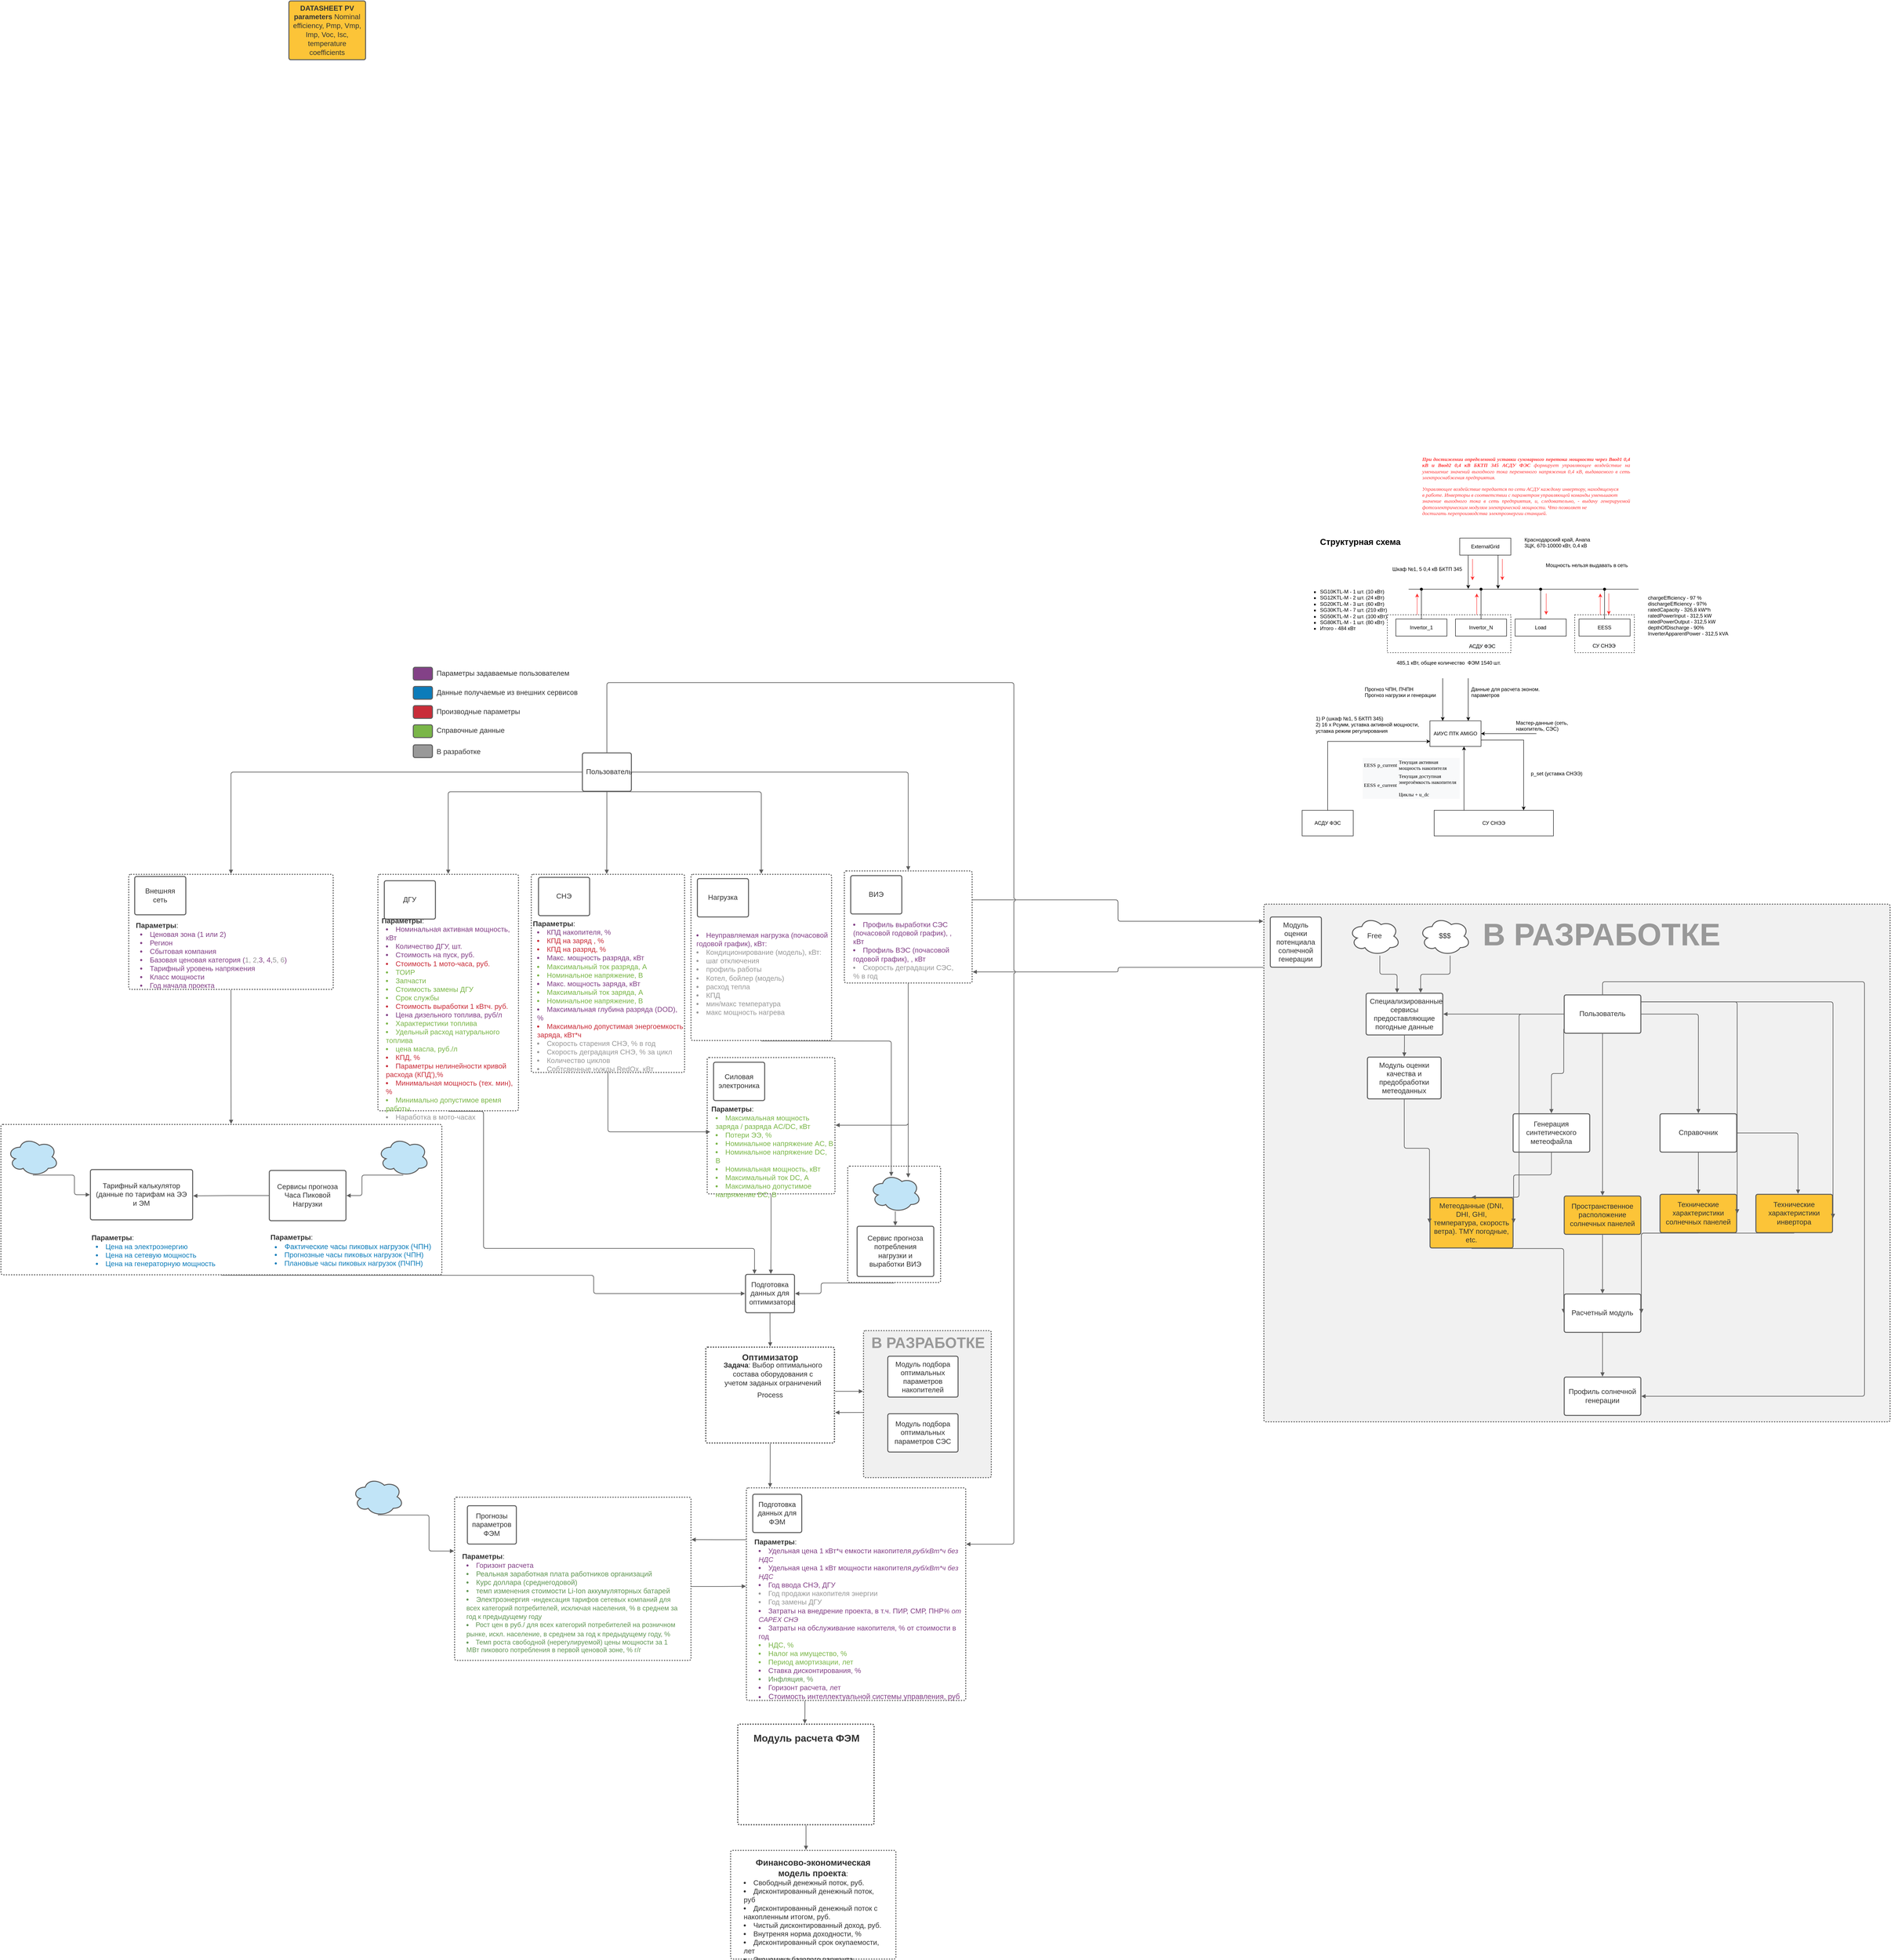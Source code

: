 <mxfile version="20.8.20" type="github" pages="2">
  <diagram name="Page-1" id="7j1ngm0fmsIptOdnjCNE">
    <mxGraphModel dx="3754" dy="3436" grid="1" gridSize="10" guides="1" tooltips="1" connect="1" arrows="1" fold="1" page="1" pageScale="1" pageWidth="827" pageHeight="1169" math="0" shadow="0">
      <root>
        <mxCell id="0" />
        <mxCell id="1" parent="0" />
        <mxCell id="9sq6c23NFKgK6vMcmQ4V-1" value="" style="html=1;overflow=block;blockSpacing=1;whiteSpace=wrap;fontSize=13;spacing=9;strokeColor=#5e5e5e;strokeOpacity=100;fillOpacity=0;rounded=1;absoluteArcSize=1;arcSize=9;fillColor=#000000;dashed=1;fixDash=1;strokeWidth=3;lucidId=3wAk7zQ8qskn;" parent="1" vertex="1">
          <mxGeometry x="515" y="2595" width="320" height="236" as="geometry" />
        </mxCell>
        <mxCell id="9sq6c23NFKgK6vMcmQ4V-2" value="Process" style="html=1;overflow=block;blockSpacing=1;whiteSpace=wrap;fontSize=16.7;fontColor=#333333;spacing=9;strokeColor=#5e5e5e;strokeOpacity=100;fillOpacity=0;rounded=1;absoluteArcSize=1;arcSize=9;fillColor=#000000;dashed=1;fixDash=1;strokeWidth=3;lucidId=StAkObE~lP-K;" parent="1" vertex="1">
          <mxGeometry x="440" y="1710" width="302" height="225" as="geometry" />
        </mxCell>
        <mxCell id="9sq6c23NFKgK6vMcmQ4V-3" value="" style="html=1;overflow=block;blockSpacing=1;whiteSpace=wrap;fontSize=13;spacing=9;strokeColor=#5e5e5e;strokeOpacity=100;fillOpacity=0;rounded=1;absoluteArcSize=1;arcSize=9;fillColor=#000000;dashed=1;fixDash=1;strokeWidth=2.3;lucidId=_7hksIq2fGhR;" parent="1" vertex="1">
          <mxGeometry x="-330" y="600" width="330" height="555" as="geometry" />
        </mxCell>
        <mxCell id="9sq6c23NFKgK6vMcmQ4V-4" value="" style="html=1;overflow=block;blockSpacing=1;whiteSpace=wrap;fontSize=13;spacing=9;strokeColor=#5e5e5e;strokeOpacity=100;fillOpacity=0;rounded=1;absoluteArcSize=1;arcSize=9;fillColor=#000000;dashed=1;fixDash=1;strokeWidth=2.3;lucidId=t9hkmIDeYAXR;" parent="1" vertex="1">
          <mxGeometry x="443" y="1030" width="300" height="320" as="geometry" />
        </mxCell>
        <mxCell id="9sq6c23NFKgK6vMcmQ4V-5" value="" style="html=1;overflow=block;blockSpacing=1;whiteSpace=wrap;fontSize=13;spacing=9;strokeColor=#5e5e5e;strokeOpacity=100;fillOpacity=0;rounded=1;absoluteArcSize=1;arcSize=9;fillColor=#000000;dashed=1;fixDash=1;strokeWidth=2.3;lucidId=b9hk5UOrEKCi;" parent="1" vertex="1">
          <mxGeometry x="30" y="600" width="360" height="465" as="geometry" />
        </mxCell>
        <mxCell id="9sq6c23NFKgK6vMcmQ4V-6" value="" style="html=1;overflow=block;blockSpacing=1;whiteSpace=wrap;fontSize=13;spacing=9;strokeColor=#5e5e5e;strokeOpacity=100;fillOpacity=0;rounded=1;absoluteArcSize=1;arcSize=9;fillColor=#000000;dashed=1;fixDash=1;strokeWidth=2.3;lucidId=S-hkXcKl7Xl7;" parent="1" vertex="1">
          <mxGeometry x="765" y="592" width="300" height="263" as="geometry" />
        </mxCell>
        <mxCell id="9sq6c23NFKgK6vMcmQ4V-7" value="" style="html=1;overflow=block;blockSpacing=1;whiteSpace=wrap;fontSize=13;spacing=9;strokeColor=#5e5e5e;strokeOpacity=100;fillOpacity=0;rounded=1;absoluteArcSize=1;arcSize=9;fillColor=#000000;dashed=1;fixDash=1;strokeWidth=2.3;lucidId=F.hk3DGBNLS3;" parent="1" vertex="1">
          <mxGeometry x="-915" y="600" width="480" height="270" as="geometry" />
        </mxCell>
        <mxCell id="9sq6c23NFKgK6vMcmQ4V-8" value="" style="html=1;overflow=block;blockSpacing=1;whiteSpace=wrap;fontSize=13;spacing=9;strokeColor=#5e5e5e;strokeOpacity=100;fillOpacity=59;rounded=1;absoluteArcSize=1;arcSize=9;fillColor=#e5e5e5;dashed=1;fixDash=1;strokeWidth=2.3;lucidId=-SxkueI.cJw~;" parent="1" vertex="1">
          <mxGeometry x="810" y="1671" width="300" height="345" as="geometry" />
        </mxCell>
        <mxCell id="9sq6c23NFKgK6vMcmQ4V-9" value="" style="html=1;overflow=block;blockSpacing=1;whiteSpace=wrap;fontSize=13;spacing=9;strokeColor=#5e5e5e;strokeOpacity=100;fillOpacity=0;rounded=1;absoluteArcSize=1;arcSize=9;fillColor=#000000;dashed=1;fixDash=1;strokeWidth=2.3;lucidId=L~hke3-~~X7w;" parent="1" vertex="1">
          <mxGeometry x="535" y="2040" width="515" height="499" as="geometry" />
        </mxCell>
        <mxCell id="9sq6c23NFKgK6vMcmQ4V-10" value="" style="html=1;overflow=block;blockSpacing=1;whiteSpace=wrap;fontSize=13;spacing=9;strokeColor=#5e5e5e;strokeOpacity=100;fillOpacity=55;rounded=1;absoluteArcSize=1;arcSize=9;fillColor=#e5e5e5;dashed=1;fixDash=1;strokeWidth=2.3;lucidId=Kcik5YpUjn-o;" parent="1" vertex="1">
          <mxGeometry x="1750" y="670" width="1470" height="1215" as="geometry" />
        </mxCell>
        <mxCell id="9sq6c23NFKgK6vMcmQ4V-11" value="" style="html=1;overflow=block;blockSpacing=1;whiteSpace=wrap;fontSize=13;spacing=9;strokeColor=#5e5e5e;strokeOpacity=100;fillOpacity=0;rounded=1;absoluteArcSize=1;arcSize=9;fillColor=#000000;dashed=1;fixDash=1;strokeWidth=2.3;lucidId=4.hk9J6-EUs4;" parent="1" vertex="1">
          <mxGeometry x="-1215" y="1187" width="1035" height="353" as="geometry" />
        </mxCell>
        <mxCell id="9sq6c23NFKgK6vMcmQ4V-12" value="" style="html=1;overflow=block;blockSpacing=1;whiteSpace=wrap;fontSize=13;spacing=9;strokeColor=#5e5e5e;strokeOpacity=100;fillOpacity=0;rounded=1;absoluteArcSize=1;arcSize=9;fillColor=#000000;dashed=1;fixDash=1;strokeWidth=2.3;lucidId=J9hk2jhzLQD2;" parent="1" vertex="1">
          <mxGeometry x="405" y="600" width="330" height="390" as="geometry" />
        </mxCell>
        <mxCell id="9sq6c23NFKgK6vMcmQ4V-13" value="" style="html=1;overflow=block;blockSpacing=1;whiteSpace=wrap;shape=image;fontSize=13;spacing=0;strokeColor=none;strokeOpacity=100;strokeWidth=0;image=https://images.lucid.app/images/2542f0c7-aa0a-4503-b6df-01deeedfece4/content;imageAspect=0;lucidId=G.dkYFzZR9EP;" parent="1" vertex="1">
          <mxGeometry x="921" y="604" width="114" height="94" as="geometry" />
        </mxCell>
        <mxCell id="9sq6c23NFKgK6vMcmQ4V-14" value="" style="html=1;overflow=block;blockSpacing=1;whiteSpace=wrap;shape=image;fontSize=13;spacing=0;strokeColor=none;strokeOpacity=100;strokeWidth=0;image=https://images.lucid.app/images/6874c566-2b5a-4d75-ac26-ff3e84c78834/content;imageAspect=0;lucidId=_~dkA7CW-xd0;" parent="1" vertex="1">
          <mxGeometry x="628" y="1041" width="84" height="84" as="geometry" />
        </mxCell>
        <mxCell id="9sq6c23NFKgK6vMcmQ4V-15" value="" style="html=1;overflow=block;blockSpacing=1;whiteSpace=wrap;shape=image;fontSize=13;spacing=0;strokeColor=none;strokeOpacity=100;strokeWidth=0;image=https://images.lucid.app/images/aee48470-7566-44ae-b299-56230bd5e5df/content;imageAspect=0;lucidId=dbekjgRp3Mci;" parent="1" vertex="1">
          <mxGeometry x="-615" y="613" width="153" height="86" as="geometry" />
        </mxCell>
        <mxCell id="9sq6c23NFKgK6vMcmQ4V-16" value="" style="html=1;overflow=block;blockSpacing=1;whiteSpace=wrap;shape=image;fontSize=13;spacing=0;strokeColor=none;strokeOpacity=100;strokeWidth=0;image=https://images.lucid.app/images/af6313d3-89e1-4a76-b820-2b84b0b78f32/content;imageAspect=0;lucidId=SbekU4CAN~GG;" parent="1" vertex="1">
          <mxGeometry x="204" y="619" width="165" height="82" as="geometry" />
        </mxCell>
        <mxCell id="9sq6c23NFKgK6vMcmQ4V-17" value="" style="html=1;overflow=block;blockSpacing=1;whiteSpace=wrap;shape=image;fontSize=13;spacing=0;strokeColor=none;strokeOpacity=100;strokeWidth=0;image=https://images.lucid.app/images/867badc6-87d6-45e8-b799-aadc03054a0c/content;imageAspect=0;lucidId=GcekVW.uf.Bs;" parent="1" vertex="1">
          <mxGeometry x="-165" y="615" width="120" height="120" as="geometry" />
        </mxCell>
        <mxCell id="9sq6c23NFKgK6vMcmQ4V-18" value="Нагрузка " style="html=1;overflow=block;blockSpacing=1;whiteSpace=wrap;fontSize=16.7;fontColor=#333333;spacing=9;strokeColor=#5e5e5e;strokeOpacity=100;rounded=1;absoluteArcSize=1;arcSize=9;strokeWidth=2.3;lucidId=eoekEpk0UQC0;" parent="1" vertex="1">
          <mxGeometry x="420" y="610" width="120" height="90" as="geometry" />
        </mxCell>
        <mxCell id="9sq6c23NFKgK6vMcmQ4V-19" value="Силовая электроника" style="html=1;overflow=block;blockSpacing=1;whiteSpace=wrap;fontSize=16.7;fontColor=#333333;spacing=9;strokeColor=#5e5e5e;strokeOpacity=100;rounded=1;absoluteArcSize=1;arcSize=9;strokeWidth=2.3;lucidId=zoekjRSxB3XX;" parent="1" vertex="1">
          <mxGeometry x="458" y="1041" width="120" height="90" as="geometry" />
        </mxCell>
        <mxCell id="9sq6c23NFKgK6vMcmQ4V-20" value="&lt;div style=&quot;display: flex; justify-content: flex-start; text-align: left; align-items: baseline; font-size: 0; line-height: 1.25;margin-top: -2px;&quot;&gt;&lt;span&gt;&lt;span style=&quot;font-size:16.7px;color:#333333;font-weight: bold;&quot;&gt;Параметры&lt;/span&gt;&lt;span style=&quot;font-size:16.7px;color:#333333;&quot;&gt;:&#xa;&lt;/span&gt;&lt;/span&gt;&lt;/div&gt;&lt;ul style=&quot;margin: 0px; padding-left: 10px;list-style-position: inside; list-style-type:disc&quot;&gt;&lt;li style=&quot;text-align:left;color:#834187;font-size:16.7px;&quot;&gt;&lt;span style=&quot;margin-left: 0px;margin-top: -2px;&quot;&gt;&lt;span style=&quot;font-size:16.7px;&quot;&gt;&lt;span style=&quot;font-size:16.7px;color:#834187;&quot;&gt;Номинальная активная мощность, кВт&lt;/span&gt;&lt;/span&gt;&lt;/span&gt;&lt;/li&gt;&lt;li style=&quot;text-align:left;color:#834187;font-size:16.7px;&quot;&gt;&lt;span style=&quot;margin-left: 0px;margin-top: -2px;&quot;&gt;&lt;span style=&quot;font-size:16.7px;color:#834187;&quot;&gt;Количество ДГУ, шт.&lt;/span&gt;&lt;/span&gt;&lt;/li&gt;&lt;li style=&quot;text-align:left;color:#834187;font-size:16.7px;&quot;&gt;&lt;span style=&quot;margin-left: 0px;margin-top: -2px;&quot;&gt;&lt;span style=&quot;font-size:16.7px;color:#834187;&quot;&gt;Стоимость на пуск, руб.&lt;/span&gt;&lt;/span&gt;&lt;/li&gt;&lt;li style=&quot;text-align:left;color:#c92d39;font-size:16.7px;&quot;&gt;&lt;span style=&quot;margin-left: 0px;margin-top: -2px;&quot;&gt;&lt;span style=&quot;font-size:16.7px;&quot;&gt;&lt;span style=&quot;font-size:16.7px;color:#c92d39;&quot;&gt;Стоимость 1 мото-часа, руб.&lt;/span&gt;&lt;/span&gt;&lt;/span&gt;&lt;/li&gt;&lt;li style=&quot;text-align:left;color:#7ab648;font-size:16.7px;&quot;&gt;&lt;span style=&quot;margin-left: 0px;margin-top: -2px;&quot;&gt;&lt;span style=&quot;font-size:16.7px;&quot;&gt;&lt;span style=&quot;font-size:16.7px;color:#7ab648;&quot;&gt;ТОИР&lt;/span&gt;&lt;/span&gt;&lt;/span&gt;&lt;/li&gt;&lt;li style=&quot;text-align:left;color:#7ab648;font-size:16.7px;&quot;&gt;&lt;span style=&quot;margin-left: 0px;margin-top: -2px;&quot;&gt;&lt;span style=&quot;font-size:16.7px;color:#7ab648;&quot;&gt;Запчасти&lt;/span&gt;&lt;/span&gt;&lt;/li&gt;&lt;li style=&quot;text-align:left;color:#7ab648;font-size:16.7px;&quot;&gt;&lt;span style=&quot;margin-left: 0px;margin-top: -2px;&quot;&gt;&lt;span style=&quot;font-size:16.7px;color:#7ab648;&quot;&gt;Стоимость замены ДГУ&lt;/span&gt;&lt;/span&gt;&lt;/li&gt;&lt;li style=&quot;text-align:left;color:#7ab648;font-size:16.7px;&quot;&gt;&lt;span style=&quot;margin-left: 0px;margin-top: -2px;&quot;&gt;&lt;span style=&quot;font-size:16.7px;color:#7ab648;&quot;&gt;Срок службы&lt;/span&gt;&lt;/span&gt;&lt;/li&gt;&lt;li style=&quot;text-align:left;color:#c92d39;font-size:16.7px;&quot;&gt;&lt;span style=&quot;margin-left: 0px;margin-top: -2px;&quot;&gt;&lt;span style=&quot;font-size:16.7px;&quot;&gt;&lt;span style=&quot;font-size:16.7px;color:#c92d39;&quot;&gt;Стоимость выработки 1 кВтч. руб.&lt;/span&gt;&lt;/span&gt;&lt;/span&gt;&lt;/li&gt;&lt;li style=&quot;text-align:left;color:#834187;font-size:16.7px;&quot;&gt;&lt;span style=&quot;margin-left: 0px;margin-top: -2px;&quot;&gt;&lt;span style=&quot;font-size:16.7px;&quot;&gt;&lt;span style=&quot;font-size:16.7px;color:#834187;&quot;&gt;Цена дизельного топлива, руб/л&lt;/span&gt;&lt;span style=&quot;font-size:16.7px;color:#7ab648;&quot;&gt;&lt;/span&gt;&lt;/span&gt;&lt;/span&gt;&lt;/li&gt;&lt;li style=&quot;text-align:left;color:#7ab648;font-size:16.7px;&quot;&gt;&lt;span style=&quot;margin-left: 0px;margin-top: -2px;&quot;&gt;&lt;span style=&quot;font-size:16.7px;color:#7ab648;&quot;&gt;Характеристики топлива&lt;/span&gt;&lt;/span&gt;&lt;/li&gt;&lt;li style=&quot;text-align:left;color:#7ab648;font-size:16.7px;&quot;&gt;&lt;span style=&quot;margin-left: 0px;margin-top: -2px;&quot;&gt;&lt;span style=&quot;font-size:16.7px;color:#7ab648;&quot;&gt;Удельный расход натурального топлива&lt;/span&gt;&lt;/span&gt;&lt;/li&gt;&lt;li style=&quot;text-align:left;color:#7ab648;font-size:16.7px;&quot;&gt;&lt;span style=&quot;margin-left: 0px;margin-top: -2px;&quot;&gt;&lt;span style=&quot;font-size:16.7px;color:#7ab648;&quot;&gt;цена масла, руб./л&lt;/span&gt;&lt;span style=&quot;font-size:16.7px;color:#834187;&quot;&gt;&lt;/span&gt;&lt;span style=&quot;font-size:16.7px;color:#333333;&quot;&gt;&lt;/span&gt;&lt;/span&gt;&lt;/li&gt;&lt;li style=&quot;text-align:left;color:#c92d39;font-size:16.7px;&quot;&gt;&lt;span style=&quot;margin-left: 0px;margin-top: -2px;&quot;&gt;&lt;span style=&quot;font-size:16.7px;&quot;&gt;&lt;span style=&quot;font-size:16.7px;color:#c92d39;&quot;&gt;КПД, %&lt;/span&gt;&lt;/span&gt;&lt;/span&gt;&lt;/li&gt;&lt;li style=&quot;text-align:left;color:#c92d39;font-size:16.7px;&quot;&gt;&lt;span style=&quot;margin-left: 0px;margin-top: -2px;&quot;&gt;&lt;span style=&quot;font-size:16.7px;color:#c92d39;&quot;&gt;Параметры нелинейности кривой расхода (КПД&#39;),%&lt;/span&gt;&lt;/span&gt;&lt;/li&gt;&lt;li style=&quot;text-align:left;color:#c92d39;font-size:16.7px;&quot;&gt;&lt;span style=&quot;margin-left: 0px;margin-top: -2px;&quot;&gt;&lt;span style=&quot;font-size:16.7px;color:#c92d39;&quot;&gt;Минимальная мощность (тех. мин), %&lt;/span&gt;&lt;span style=&quot;font-size:16.7px;color:#999999;&quot;&gt;&lt;/span&gt;&lt;/span&gt;&lt;/li&gt;&lt;li style=&quot;text-align:left;color:#7ab648;font-size:16.7px;&quot;&gt;&lt;span style=&quot;margin-left: 0px;margin-top: -2px;&quot;&gt;&lt;span style=&quot;font-size:16.7px;&quot;&gt;&lt;span style=&quot;font-size:16.7px;color:#7ab648;&quot;&gt;Минимально допустимое время работы&lt;/span&gt;&lt;/span&gt;&lt;/span&gt;&lt;/li&gt;&lt;li style=&quot;text-align:left;color:#999999;font-size:16.7px;&quot;&gt;&lt;span style=&quot;margin-left: 0px;margin-top: -2px;&quot;&gt;&lt;span style=&quot;font-size:16.7px;&quot;&gt;&lt;span style=&quot;font-size:16.7px;color:#999999;&quot;&gt;Наработка в мото-часах&lt;/span&gt;&lt;/span&gt;&lt;/span&gt;&lt;/li&gt;&lt;/ul&gt;" style="html=1;overflow=block;blockSpacing=1;whiteSpace=wrap;fontSize=13;spacing=3.8;verticalAlign=middle;strokeOpacity=0;fillOpacity=0;rounded=1;absoluteArcSize=1;arcSize=9;fillColor=#ffffff;strokeWidth=2.3;lucidId=mvekmE0KS5Wv;" parent="1" vertex="1">
          <mxGeometry x="-324" y="698" width="330" height="448" as="geometry" />
        </mxCell>
        <mxCell id="9sq6c23NFKgK6vMcmQ4V-21" value="ДГУ" style="html=1;overflow=block;blockSpacing=1;whiteSpace=wrap;fontSize=16.7;fontColor=#333333;spacing=9;strokeColor=#5e5e5e;strokeOpacity=100;rounded=1;absoluteArcSize=1;arcSize=9;strokeWidth=2.3;lucidId=lPek1tHa6tzv;" parent="1" vertex="1">
          <mxGeometry x="-315" y="615" width="120" height="90" as="geometry" />
        </mxCell>
        <mxCell id="9sq6c23NFKgK6vMcmQ4V-22" value="СНЭ" style="html=1;overflow=block;blockSpacing=1;whiteSpace=wrap;fontSize=16.7;fontColor=#333333;spacing=9;strokeColor=#5e5e5e;strokeOpacity=100;rounded=1;absoluteArcSize=1;arcSize=9;strokeWidth=2.3;lucidId=qPekFkqNnNB1;" parent="1" vertex="1">
          <mxGeometry x="47" y="607" width="120" height="90" as="geometry" />
        </mxCell>
        <mxCell id="9sq6c23NFKgK6vMcmQ4V-23" value="Тарифный калькулятор (данные по тарифам на ЭЭ и ЭМ" style="html=1;overflow=block;blockSpacing=1;whiteSpace=wrap;fontSize=16.7;fontColor=#333333;spacing=9;strokeColor=#5e5e5e;strokeOpacity=100;rounded=1;absoluteArcSize=1;arcSize=9;strokeWidth=2.3;lucidId=wQek.yac8C~W;" parent="1" vertex="1">
          <mxGeometry x="-1005" y="1293" width="240" height="118" as="geometry" />
        </mxCell>
        <mxCell id="9sq6c23NFKgK6vMcmQ4V-24" value="Сервисы  прогноза Часа Пиковой Нагрузки " style="html=1;overflow=block;blockSpacing=1;whiteSpace=wrap;fontSize=16.7;fontColor=#333333;spacing=9;strokeColor=#5e5e5e;strokeOpacity=100;rounded=1;absoluteArcSize=1;arcSize=9;strokeWidth=2.3;lucidId=wRekeiGJowTo;" parent="1" vertex="1">
          <mxGeometry x="-585" y="1295" width="180" height="118" as="geometry" />
        </mxCell>
        <mxCell id="9sq6c23NFKgK6vMcmQ4V-25" value="" style="html=1;overflow=block;blockSpacing=1;whiteSpace=wrap;ellipse;shape=cloud;fontSize=13;spacing=3.8;strokeColor=#5e5e5e;strokeOpacity=100;fillOpacity=100;rounded=1;absoluteArcSize=1;arcSize=9;fillColor=#c1e4f7;strokeWidth=2.3;lucidId=~Zekd7jv92eQ;" parent="1" vertex="1">
          <mxGeometry x="-1200" y="1218" width="120" height="90" as="geometry" />
        </mxCell>
        <mxCell id="9sq6c23NFKgK6vMcmQ4V-26" value="Подготовка данных для оптимизатора " style="html=1;overflow=block;blockSpacing=1;whiteSpace=wrap;fontSize=16.7;fontColor=#333333;spacing=9;strokeColor=#5e5e5e;strokeOpacity=100;rounded=1;absoluteArcSize=1;arcSize=9;strokeWidth=2.3;lucidId=U0ekLCVYh4~o;" parent="1" vertex="1">
          <mxGeometry x="533" y="1539" width="115" height="90" as="geometry" />
        </mxCell>
        <mxCell id="9sq6c23NFKgK6vMcmQ4V-27" value="&lt;div style=&quot;display: flex; justify-content: flex-start; text-align: left; align-items: baseline; font-size: 0; line-height: 1.25;margin-top: -2px;&quot;&gt;&lt;span&gt;&lt;span style=&quot;font-size:16.7px;color:#333333;font-weight: bold;&quot;&gt;Параметры&lt;/span&gt;&lt;span style=&quot;font-size:16.7px;color:#333333;&quot;&gt;: &#xa;&lt;/span&gt;&lt;/span&gt;&lt;/div&gt;&lt;ul style=&quot;margin: 0px; padding-left: 10px;list-style-position: inside; list-style-type:disc&quot;&gt;&lt;li style=&quot;text-align:left;color:#0c7cba;font-size:16.7px;&quot;&gt;&lt;span style=&quot;margin-left: 0px;margin-top: -2px;&quot;&gt;&lt;span style=&quot;font-size:16.7px;&quot;&gt;&lt;span style=&quot;font-size:16.7px;color:#0c7cba;&quot;&gt;Цена на электроэнергию&lt;/span&gt;&lt;/span&gt;&lt;/span&gt;&lt;/li&gt;&lt;li style=&quot;text-align:left;color:#0c7cba;font-size:16.7px;&quot;&gt;&lt;span style=&quot;margin-left: 0px;margin-top: -2px;&quot;&gt;&lt;span style=&quot;font-size:16.7px;color:#0c7cba;&quot;&gt;Цена на сетевую мощность&lt;/span&gt;&lt;/span&gt;&lt;/li&gt;&lt;li style=&quot;text-align:left;color:#0c7cba;font-size:16.7px;&quot;&gt;&lt;span style=&quot;margin-left: 0px;margin-top: -2px;&quot;&gt;&lt;span style=&quot;font-size:16.7px;color:#0c7cba;&quot;&gt;Цена на генераторную мощность&lt;/span&gt;&lt;/span&gt;&lt;/li&gt;&lt;/ul&gt;" style="html=1;overflow=block;blockSpacing=1;whiteSpace=wrap;fontSize=13;spacing=3.8;verticalAlign=middle;strokeOpacity=0;fillOpacity=0;rounded=1;absoluteArcSize=1;arcSize=9;fillColor=#ffffff;strokeWidth=2.3;lucidId=o3ekmeC969~o;" parent="1" vertex="1">
          <mxGeometry x="-1005" y="1411" width="466" height="148" as="geometry" />
        </mxCell>
        <mxCell id="9sq6c23NFKgK6vMcmQ4V-28" value="Внешняя сеть" style="html=1;overflow=block;blockSpacing=1;whiteSpace=wrap;fontSize=16.7;fontColor=#333333;spacing=9;strokeColor=#5e5e5e;strokeOpacity=100;rounded=1;absoluteArcSize=1;arcSize=9;strokeWidth=2.3;lucidId=Q7ekmBW96eN7;" parent="1" vertex="1">
          <mxGeometry x="-901" y="605" width="120" height="90" as="geometry" />
        </mxCell>
        <mxCell id="9sq6c23NFKgK6vMcmQ4V-29" value="&lt;div style=&quot;display: flex; justify-content: flex-start; text-align: left; align-items: baseline; font-size: 0; line-height: 1.25;margin-top: -2px;&quot;&gt;&lt;span&gt;&lt;span style=&quot;font-size:16.7px;color:#333333;font-weight: bold;&quot;&gt;Параметры&lt;/span&gt;&lt;span style=&quot;font-size:16.7px;color:#333333;&quot;&gt;: &#xa;&lt;/span&gt;&lt;/span&gt;&lt;/div&gt;&lt;ul style=&quot;margin: 0px; padding-left: 10px;list-style-position: inside; list-style-type:disc&quot;&gt;&lt;li style=&quot;text-align:left;color:#834187;font-size:16.7px;&quot;&gt;&lt;span style=&quot;margin-left: 0px;margin-top: -2px;&quot;&gt;&lt;span style=&quot;font-size:16.7px;&quot;&gt;&lt;span style=&quot;font-size:16.7px;color:#834187;&quot;&gt;Ценовая зона (1 или 2)&lt;/span&gt;&lt;/span&gt;&lt;/span&gt;&lt;/li&gt;&lt;li style=&quot;text-align:left;color:#834187;font-size:16.7px;&quot;&gt;&lt;span style=&quot;margin-left: 0px;margin-top: -2px;&quot;&gt;&lt;span style=&quot;font-size:16.7px;color:#834187;&quot;&gt;Регион&lt;/span&gt;&lt;/span&gt;&lt;/li&gt;&lt;li style=&quot;text-align:left;color:#834187;font-size:16.7px;&quot;&gt;&lt;span style=&quot;margin-left: 0px;margin-top: -2px;&quot;&gt;&lt;span style=&quot;font-size:16.7px;color:#834187;&quot;&gt;Сбытовая компания&lt;/span&gt;&lt;/span&gt;&lt;/li&gt;&lt;li style=&quot;text-align:left;color:#834187;font-size:16.7px;&quot;&gt;&lt;span style=&quot;margin-left: 0px;margin-top: -2px;&quot;&gt;&lt;span style=&quot;font-size:16.7px;color:#834187;&quot;&gt;Базовая ценовая категория (&lt;/span&gt;&lt;span style=&quot;font-size:16.7px;color:#999999;&quot;&gt;1, 2,&lt;/span&gt;&lt;span style=&quot;font-size:16.7px;color:#834187;&quot;&gt;3, 4,&lt;/span&gt;&lt;span style=&quot;font-size:16.7px;color:#999999;&quot;&gt;5, 6&lt;/span&gt;&lt;span style=&quot;font-size:16.7px;color:#834187;&quot;&gt;)&lt;/span&gt;&lt;/span&gt;&lt;/li&gt;&lt;li style=&quot;text-align:left;color:#834187;font-size:16.7px;&quot;&gt;&lt;span style=&quot;margin-left: 0px;margin-top: -2px;&quot;&gt;&lt;span style=&quot;font-size:16.7px;color:#834187;&quot;&gt;Тарифный уровень напряжения&lt;/span&gt;&lt;/span&gt;&lt;/li&gt;&lt;li style=&quot;text-align:left;color:#834187;font-size:16.7px;&quot;&gt;&lt;span style=&quot;margin-left: 0px;margin-top: -2px;&quot;&gt;&lt;span style=&quot;font-size:16.7px;color:#834187;&quot;&gt;Класс мощности&lt;/span&gt;&lt;/span&gt;&lt;/li&gt;&lt;li style=&quot;text-align:left;color:#834187;font-size:16.7px;&quot;&gt;&lt;span style=&quot;margin-left: 0px;margin-top: -2px;&quot;&gt;&lt;span style=&quot;font-size:16.7px;color:#834187;&quot;&gt;Год начала проекта&lt;/span&gt;&lt;span style=&quot;font-size:16.7px;color:#333333;&quot;&gt;&lt;/span&gt;&lt;/span&gt;&lt;/li&gt;&lt;/ul&gt;&lt;div style=&quot;display: flex; justify-content: flex-start; text-align: left; align-items: baseline; font-size: 0; line-height: 1.25;margin-top: -2px;&quot;&gt;&lt;span&gt;&lt;/span&gt;&lt;/div&gt;" style="html=1;overflow=block;blockSpacing=1;whiteSpace=wrap;fontSize=13;spacing=3.8;verticalAlign=middle;strokeOpacity=0;fillOpacity=0;rounded=1;absoluteArcSize=1;arcSize=9;fillColor=#ffffff;strokeWidth=2.3;lucidId=57ekaHlkeXMu;" parent="1" vertex="1">
          <mxGeometry x="-901" y="675" width="481" height="232" as="geometry" />
        </mxCell>
        <mxCell id="9sq6c23NFKgK6vMcmQ4V-30" value="&lt;div style=&quot;display: flex; justify-content: flex-start; text-align: left; align-items: baseline; font-size: 0; line-height: 1.25;margin-top: -2px;&quot;&gt;&lt;span&gt;&lt;span style=&quot;font-size:16.7px;color:#333333;font-weight: bold;&quot;&gt;Параметры&lt;/span&gt;&lt;span style=&quot;font-size:16.7px;color:#333333;&quot;&gt;:&#xa;&lt;/span&gt;&lt;/span&gt;&lt;/div&gt;&lt;ul style=&quot;margin: 0px; padding-left: 10px;list-style-position: inside; list-style-type:disc&quot;&gt;&lt;li style=&quot;text-align:left;color:#834187;font-size:16.7px;&quot;&gt;&lt;span style=&quot;margin-left: 0px;margin-top: -2px;&quot;&gt;&lt;span style=&quot;font-size:16.7px;&quot;&gt;&lt;span style=&quot;font-size:16.7px;color:#834187;&quot;&gt;КПД накопителя, %&lt;/span&gt;&lt;span style=&quot;font-size:16.7px;color:#333333;&quot;&gt;&lt;/span&gt;&lt;/span&gt;&lt;/span&gt;&lt;/li&gt;&lt;li style=&quot;text-align:left;color:#c92d39;font-size:16.7px;&quot;&gt;&lt;span style=&quot;margin-left: 0px;margin-top: -2px;&quot;&gt;&lt;span style=&quot;font-size:16.7px;&quot;&gt;&lt;span style=&quot;font-size:16.7px;color:#c92d39;&quot;&gt;КПД на заряд , %&lt;/span&gt;&lt;/span&gt;&lt;/span&gt;&lt;/li&gt;&lt;li style=&quot;text-align:left;color:#c92d39;font-size:16.7px;&quot;&gt;&lt;span style=&quot;margin-left: 0px;margin-top: -2px;&quot;&gt;&lt;span style=&quot;font-size:16.7px;color:#c92d39;&quot;&gt;КПД на разряд, %&lt;/span&gt;&lt;span style=&quot;font-size:16.7px;color:#333333;&quot;&gt;&lt;/span&gt;&lt;/span&gt;&lt;/li&gt;&lt;li style=&quot;text-align:left;color:#834187;font-size:16.7px;&quot;&gt;&lt;span style=&quot;margin-left: 0px;margin-top: -2px;&quot;&gt;&lt;span style=&quot;font-size:16.7px;&quot;&gt;&lt;span style=&quot;font-size:16.7px;color:#834187;&quot;&gt;Макс. мощность разряда, кВт&lt;/span&gt;&lt;/span&gt;&lt;/span&gt;&lt;/li&gt;&lt;li style=&quot;text-align:left;color:#7ab648;font-size:16.7px;&quot;&gt;&lt;span style=&quot;margin-left: 0px;margin-top: -2px;&quot;&gt;&lt;span style=&quot;font-size:16.7px;&quot;&gt;&lt;span style=&quot;font-size:16.7px;color:#7ab648;&quot;&gt;Максимальный ток разряда, А&lt;/span&gt;&lt;/span&gt;&lt;/span&gt;&lt;/li&gt;&lt;li style=&quot;text-align:left;color:#7ab648;font-size:16.7px;&quot;&gt;&lt;span style=&quot;margin-left: 0px;margin-top: -2px;&quot;&gt;&lt;span style=&quot;font-size:16.7px;color:#7ab648;&quot;&gt;Номинальное напряжение, В&lt;/span&gt;&lt;span style=&quot;font-size:16.7px;color:#834187;&quot;&gt;&lt;/span&gt;&lt;/span&gt;&lt;/li&gt;&lt;li style=&quot;text-align:left;color:#834187;font-size:16.7px;&quot;&gt;&lt;span style=&quot;margin-left: 0px;margin-top: -2px;&quot;&gt;&lt;span style=&quot;font-size:16.7px;color:#834187;&quot;&gt;Макс. мощность заряда, кВт&lt;/span&gt;&lt;/span&gt;&lt;/li&gt;&lt;li style=&quot;text-align:left;color:#7ab648;font-size:16.7px;&quot;&gt;&lt;span style=&quot;margin-left: 0px;margin-top: -2px;&quot;&gt;&lt;span style=&quot;font-size:16.7px;&quot;&gt;&lt;span style=&quot;font-size:16.7px;color:#7ab648;&quot;&gt;Максимальный ток заряда, А&lt;/span&gt;&lt;/span&gt;&lt;/span&gt;&lt;/li&gt;&lt;li style=&quot;text-align:left;color:#7ab648;font-size:16.7px;&quot;&gt;&lt;span style=&quot;margin-left: 0px;margin-top: -2px;&quot;&gt;&lt;span style=&quot;font-size:16.7px;color:#7ab648;&quot;&gt;Номинальное напряжение, В&lt;/span&gt;&lt;/span&gt;&lt;/li&gt;&lt;li style=&quot;text-align:left;color:#834187;font-size:16.7px;&quot;&gt;&lt;span style=&quot;margin-left: 0px;margin-top: -2px;&quot;&gt;&lt;span style=&quot;font-size:16.7px;&quot;&gt;&lt;span style=&quot;font-size:16.7px;color:#834187;&quot;&gt;Максимальная глубина разряда (DOD), %&lt;/span&gt;&lt;span style=&quot;font-size:16.7px;color:#333333;&quot;&gt;&lt;/span&gt;&lt;/span&gt;&lt;/span&gt;&lt;/li&gt;&lt;li style=&quot;text-align:left;color:#c92d39;font-size:16.7px;&quot;&gt;&lt;span style=&quot;margin-left: 0px;margin-top: -2px;&quot;&gt;&lt;span style=&quot;font-size:16.7px;&quot;&gt;&lt;span style=&quot;font-size:16.7px;color:#c92d39;&quot;&gt;Максимально допустимая энергоемкость заряда, кВт*ч&lt;/span&gt;&lt;span style=&quot;font-size:16.7px;color:#c92d39;&quot;&gt;&lt;/span&gt;&lt;/span&gt;&lt;/span&gt;&lt;/li&gt;&lt;li style=&quot;text-align:left;color:#999999;font-size:16.7px;&quot;&gt;&lt;span style=&quot;margin-left: 0px;margin-top: -2px;&quot;&gt;&lt;span style=&quot;font-size:16.7px;&quot;&gt;&lt;span style=&quot;font-size:16.7px;color:#999999;&quot;&gt;Скорость старения СНЭ, % в год&lt;/span&gt;&lt;/span&gt;&lt;/span&gt;&lt;/li&gt;&lt;li style=&quot;text-align:left;color:#999999;font-size:16.7px;&quot;&gt;&lt;span style=&quot;margin-left: 0px;margin-top: -2px;&quot;&gt;&lt;span style=&quot;font-size:16.7px;color:#999999;&quot;&gt;Скорость деградация СНЭ, % за цикл&lt;/span&gt;&lt;/span&gt;&lt;/li&gt;&lt;li style=&quot;text-align:left;color:#999999;font-size:16.7px;&quot;&gt;&lt;span style=&quot;margin-left: 0px;margin-top: -2px;&quot;&gt;&lt;span style=&quot;font-size:16.7px;color:#999999;&quot;&gt;Количество циклов&lt;/span&gt;&lt;/span&gt;&lt;/li&gt;&lt;li style=&quot;text-align:left;color:#999999;font-size:16.7px;&quot;&gt;&lt;span style=&quot;margin-left: 0px;margin-top: -2px;&quot;&gt;&lt;span style=&quot;font-size:16.7px;color:#999999;&quot;&gt;Собтсвенные нужды RedOx, кВт&lt;/span&gt;&lt;/span&gt;&lt;/li&gt;&lt;/ul&gt;" style="html=1;overflow=block;blockSpacing=1;whiteSpace=wrap;fontSize=13;spacing=3.8;verticalAlign=middle;strokeOpacity=0;fillOpacity=0;rounded=1;absoluteArcSize=1;arcSize=9;fillColor=#ffffff;strokeWidth=2.3;lucidId=nnfk.O3M~Lhb;" parent="1" vertex="1">
          <mxGeometry x="31" y="705" width="360" height="234" as="geometry" />
        </mxCell>
        <mxCell id="9sq6c23NFKgK6vMcmQ4V-31" value="ВИЭ" style="html=1;overflow=block;blockSpacing=1;whiteSpace=wrap;fontSize=16.7;fontColor=#333333;spacing=9;strokeColor=#5e5e5e;strokeOpacity=100;rounded=1;absoluteArcSize=1;arcSize=9;strokeWidth=2.3;lucidId=VofkCyWIbXY5;" parent="1" vertex="1">
          <mxGeometry x="780" y="603" width="120" height="90" as="geometry" />
        </mxCell>
        <mxCell id="9sq6c23NFKgK6vMcmQ4V-32" value="&lt;div style=&quot;display: flex; justify-content: flex-start; text-align: left; align-items: baseline; font-size: 0; line-height: 1.25;margin-top: -2px;&quot;&gt;&lt;span&gt;&lt;span style=&quot;font-size:16.7px;color:#333333;font-weight: bold;&quot;&gt;Параметры&lt;/span&gt;&lt;span style=&quot;font-size:16.7px;color:#333333;&quot;&gt;:&#xa;&lt;/span&gt;&lt;/span&gt;&lt;/div&gt;&lt;ul style=&quot;margin: 0px; padding-left: 10px;list-style-position: inside; list-style-type:disc&quot;&gt;&lt;li style=&quot;text-align:left;color:#834187;font-size:16.7px;&quot;&gt;&lt;span style=&quot;margin-left: 0px;margin-top: -2px;&quot;&gt;&lt;span style=&quot;font-size:16.7px;color:#834187;&quot;&gt;Удельная цена 1 кВт*ч емкости накопителя,&lt;/span&gt;&lt;span style=&quot;font-size:16px;color:#834187;font-style: italic;&quot;&gt;руб/кВт*ч без НДС&lt;/span&gt;&lt;span style=&quot;font-size:16.7px;color:#834187;&quot;&gt;&lt;/span&gt;&lt;/span&gt;&lt;/li&gt;&lt;li style=&quot;text-align:left;color:#834187;font-size:16.7px;&quot;&gt;&lt;span style=&quot;margin-left: 0px;margin-top: -2px;&quot;&gt;&lt;span style=&quot;font-size:16.7px;color:#834187;&quot;&gt;Удельная цена 1 кВт мощности накопителя,&lt;/span&gt;&lt;span style=&quot;font-size:16px;color:#834187;font-style: italic;&quot;&gt;руб/кВт*ч без НДС&lt;/span&gt;&lt;span style=&quot;font-size:16.7px;color:#834187;&quot;&gt;&lt;/span&gt;&lt;/span&gt;&lt;/li&gt;&lt;li style=&quot;text-align:left;color:#834187;font-size:16.7px;&quot;&gt;&lt;span style=&quot;margin-left: 0px;margin-top: -2px;&quot;&gt;&lt;span style=&quot;font-size:16.7px;color:#834187;&quot;&gt;Год ввода СНЭ, ДГУ&lt;/span&gt;&lt;/span&gt;&lt;/li&gt;&lt;li style=&quot;text-align:left;color:#999999;font-size:16.7px;&quot;&gt;&lt;span style=&quot;margin-left: 0px;margin-top: -2px;&quot;&gt;&lt;span style=&quot;font-size:16.7px;&quot;&gt;&lt;span style=&quot;font-size:16.7px;color:#999999;&quot;&gt;Год продажи накопителя энергии&lt;/span&gt;&lt;/span&gt;&lt;/span&gt;&lt;/li&gt;&lt;li style=&quot;text-align:left;color:#999999;font-size:16.7px;&quot;&gt;&lt;span style=&quot;margin-left: 0px;margin-top: -2px;&quot;&gt;&lt;span style=&quot;font-size:16.7px;color:#999999;&quot;&gt;Год замены ДГУ&lt;/span&gt;&lt;span style=&quot;font-size:16.7px;color:#7ab648;&quot;&gt;&lt;/span&gt;&lt;/span&gt;&lt;/li&gt;&lt;li style=&quot;text-align:left;color:#834187;font-size:16.7px;&quot;&gt;&lt;span style=&quot;margin-left: 0px;margin-top: -2px;&quot;&gt;&lt;span style=&quot;font-size:16.7px;&quot;&gt;&lt;span style=&quot;font-size:16.7px;color:#834187;&quot;&gt;Затраты на внедрение проекта, в т.ч. ПИР, СМР, ПНР&lt;/span&gt;&lt;span style=&quot;font-size:16px;color:#629755;font-style: italic;&quot;&gt;&lt;/span&gt;&lt;span style=&quot;font-size:16px;color:#834187;font-style: italic;&quot;&gt;% от CAPEX СНЭ&lt;/span&gt;&lt;span style=&quot;font-size:16.7px;color:#834187;&quot;&gt;&lt;/span&gt;&lt;/span&gt;&lt;/span&gt;&lt;/li&gt;&lt;li style=&quot;text-align:left;color:#834187;font-size:16.7px;&quot;&gt;&lt;span style=&quot;margin-left: 0px;margin-top: -2px;&quot;&gt;&lt;span style=&quot;font-size:16.7px;color:#834187;&quot;&gt;Затраты на обслуживание накопителя, % от стоимости в год&lt;/span&gt;&lt;/span&gt;&lt;/li&gt;&lt;li style=&quot;text-align:left;color:#7ab648;font-size:16.7px;&quot;&gt;&lt;span style=&quot;margin-left: 0px;margin-top: -2px;&quot;&gt;&lt;span style=&quot;font-size:16.7px;&quot;&gt;&lt;span style=&quot;font-size:16.7px;color:#7ab648;&quot;&gt;НДС, %&lt;/span&gt;&lt;/span&gt;&lt;/span&gt;&lt;/li&gt;&lt;li style=&quot;text-align:left;color:#7ab648;font-size:16.7px;&quot;&gt;&lt;span style=&quot;margin-left: 0px;margin-top: -2px;&quot;&gt;&lt;span style=&quot;font-size:16.7px;color:#7ab648;&quot;&gt;Налог на имущество, %&lt;/span&gt;&lt;/span&gt;&lt;/li&gt;&lt;li style=&quot;text-align:left;color:#7ab648;font-size:16.7px;&quot;&gt;&lt;span style=&quot;margin-left: 0px;margin-top: -2px;&quot;&gt;&lt;span style=&quot;font-size:16.7px;color:#7ab648;&quot;&gt;Период амортизации, лет&lt;/span&gt;&lt;span style=&quot;font-size:16.7px;color:#c92d39;&quot;&gt;&lt;/span&gt;&lt;/span&gt;&lt;/li&gt;&lt;li style=&quot;text-align:left;color:#834187;font-size:16.7px;&quot;&gt;&lt;span style=&quot;margin-left: 0px;margin-top: -2px;&quot;&gt;&lt;span style=&quot;font-size:16.7px;&quot;&gt;&lt;span style=&quot;font-size:16.7px;color:#834187;&quot;&gt;Ставка дисконтирования, %&lt;/span&gt;&lt;span style=&quot;font-size:16.7px;color:#333333;&quot;&gt;&lt;/span&gt;&lt;/span&gt;&lt;/span&gt;&lt;/li&gt;&lt;li style=&quot;text-align:left;color:#629755;font-size:16.7px;&quot;&gt;&lt;span style=&quot;margin-left: 0px;margin-top: -2px;&quot;&gt;&lt;span style=&quot;font-size:16.7px;&quot;&gt;&lt;span style=&quot;font-size:16.7px;color:#629755;&quot;&gt;Инфляция, %&lt;/span&gt;&lt;span style=&quot;font-size:16.7px;color:#0c7cba;&quot;&gt;&lt;/span&gt;&lt;/span&gt;&lt;/span&gt;&lt;/li&gt;&lt;li style=&quot;text-align:left;color:#834187;font-size:16.7px;&quot;&gt;&lt;span style=&quot;margin-left: 0px;margin-top: -2px;&quot;&gt;&lt;span style=&quot;font-size:16.7px;&quot;&gt;&lt;span style=&quot;font-size:16.7px;color:#834187;&quot;&gt;Горизонт расчета, лет&lt;/span&gt;&lt;/span&gt;&lt;/span&gt;&lt;/li&gt;&lt;li style=&quot;text-align:left;color:#834187;font-size:17.3px;&quot;&gt;&lt;span style=&quot;margin-left: 0px;margin-top: -2px;&quot;&gt;&lt;span style=&quot;font-size:13px;color:#834187;&quot;&gt;&lt;span style=&quot;font-size:17.3px;color:#834187;&quot;&gt;Стоимость интеллектуальной системы управления, руб&lt;/span&gt;&lt;span style=&quot;font-size:14px;color:#834187;&quot;&gt;&lt;/span&gt;&lt;/span&gt;&lt;/span&gt;&lt;/li&gt;&lt;/ul&gt;" style="html=1;overflow=block;blockSpacing=1;whiteSpace=wrap;fontSize=13;spacing=3.8;verticalAlign=middle;strokeOpacity=0;fillOpacity=0;rounded=1;absoluteArcSize=1;arcSize=9;fillColor=#ffffff;strokeWidth=2.3;lucidId=eygkIhlfct7L;" parent="1" vertex="1">
          <mxGeometry x="551" y="2125" width="499" height="450" as="geometry" />
        </mxCell>
        <mxCell id="9sq6c23NFKgK6vMcmQ4V-33" value="&lt;div style=&quot;display: flex; justify-content: flex-start; text-align: left; align-items: baseline; font-size: 0; line-height: 1.25;margin-top: -2px;&quot;&gt;&lt;span&gt;&lt;span style=&quot;font-size:16.7px;color:#333333;font-weight: bold;&quot;&gt;Параметры&lt;/span&gt;&lt;span style=&quot;font-size:16.7px;color:#333333;&quot;&gt;: &#xa;&lt;/span&gt;&lt;/span&gt;&lt;/div&gt;&lt;ul style=&quot;margin: 0px; padding-left: 10px;list-style-position: inside; list-style-type:disc&quot;&gt;&lt;li style=&quot;text-align:left;color:#0c7cba;font-size:17.3px;&quot;&gt;&lt;span style=&quot;margin-left: 0px;margin-top: -2px;&quot;&gt;&lt;span style=&quot;font-size:17.3px;color:#0c7cba;&quot;&gt;Фактические часы пиковых нагрузок (ЧПН)&lt;/span&gt;&lt;span style=&quot;font-size:14px;color:#0c7cba;font-family: Roboto;&quot;&gt;&lt;/span&gt;&lt;/span&gt;&lt;/li&gt;&lt;li style=&quot;text-align:left;color:#0c7cba;font-size:16.7px;&quot;&gt;&lt;span style=&quot;margin-left: 0px;margin-top: -2px;&quot;&gt;&lt;span style=&quot;font-size:13px;color:#0c7cba;&quot;&gt;&lt;span style=&quot;font-size:16.7px;color:#0c7cba;&quot;&gt;Прогнозные часы пиковых нагрузок (ЧПН)&lt;/span&gt;&lt;/span&gt;&lt;/span&gt;&lt;/li&gt;&lt;li style=&quot;text-align:left;color:#0c7cba;font-size:16.7px;&quot;&gt;&lt;span style=&quot;margin-left: 0px;margin-top: -2px;&quot;&gt;&lt;span style=&quot;font-size:16.7px;color:#0c7cba;&quot;&gt;Плановые часы пиковых нагрузок (ПЧПН)&lt;/span&gt;&lt;span style=&quot;font-size:16.7px;color:#333333;&quot;&gt;&lt;/span&gt;&lt;/span&gt;&lt;/li&gt;&lt;/ul&gt;" style="html=1;overflow=block;blockSpacing=1;whiteSpace=wrap;fontSize=13;spacing=3.8;verticalAlign=middle;strokeOpacity=0;fillOpacity=0;rounded=1;absoluteArcSize=1;arcSize=9;fillColor=#ffffff;strokeWidth=2.3;lucidId=Oygk0uwo9Xu7;" parent="1" vertex="1">
          <mxGeometry x="-585" y="1424" width="466" height="120" as="geometry" />
        </mxCell>
        <mxCell id="9sq6c23NFKgK6vMcmQ4V-34" value="&lt;ul style=&quot;margin: 0px; padding-left: 10px;list-style-position: inside; list-style-type:disc&quot;&gt;&lt;li style=&quot;text-align:left;color:#834187;font-size:16.7px;&quot;&gt;&lt;span style=&quot;margin-left: 0px;margin-top: -2px;&quot;&gt;&lt;span style=&quot;font-size:16.7px;color:#834187;&quot;&gt;Профиль выработки СЭС (почасовой годовой график), , кВт&lt;/span&gt;&lt;/span&gt;&lt;/li&gt;&lt;li style=&quot;text-align:left;color:#834187;font-size:16.7px;&quot;&gt;&lt;span style=&quot;margin-left: 0px;margin-top: -2px;&quot;&gt;&lt;span style=&quot;font-size:16.7px;color:#834187;&quot;&gt;Профиль ВЭС (почасовой годовой график), , кВт&lt;/span&gt;&lt;/span&gt;&lt;/li&gt;&lt;li style=&quot;text-align:left;color:#999999;font-size:16.7px;&quot;&gt;&lt;span style=&quot;margin-left: 0px;margin-top: -2px;&quot;&gt;&lt;span style=&quot;font-size:16.7px;&quot;&gt;&lt;span style=&quot;font-size:16.7px;color:#999999;&quot;&gt;Скорость деградации СЭС, % в год&lt;/span&gt;&lt;/span&gt;&lt;/span&gt;&lt;/li&gt;&lt;/ul&gt;" style="html=1;overflow=block;blockSpacing=1;whiteSpace=wrap;fontSize=13;spacing=3.8;strokeOpacity=0;fillOpacity=0;rounded=1;absoluteArcSize=1;arcSize=9;fillColor=#ffffff;strokeWidth=2.3;lucidId=cNhkJLrY1LIh;" parent="1" vertex="1">
          <mxGeometry x="773" y="705" width="270" height="148" as="geometry" />
        </mxCell>
        <mxCell id="9sq6c23NFKgK6vMcmQ4V-35" value="&lt;ul style=&quot;margin: 0px; padding-left: 10px;list-style-position: inside; list-style-type:disc&quot;&gt;&lt;li style=&quot;text-align:left;color:#834187;font-size:16.7px;&quot;&gt;&lt;span style=&quot;margin-left: 0px;margin-top: -2px;&quot;&gt;&lt;span style=&quot;font-size:16.7px;color:#834187;&quot;&gt;Неуправляемая нагрузка (почасовой годовой график), кВт:&lt;/span&gt;&lt;span style=&quot;font-size:16.7px;color:#999999;&quot;&gt;&lt;/span&gt;&lt;/span&gt;&lt;/li&gt;&lt;li style=&quot;text-align:left;color:#999999;font-size:16.7px;&quot;&gt;&lt;span style=&quot;margin-left: 0px;margin-top: -2px;&quot;&gt;&lt;span style=&quot;font-size:16.7px;color:#999999;&quot;&gt;Кондиционирование (модель), кВт:&lt;/span&gt;&lt;/span&gt;&lt;/li&gt;&lt;li style=&quot;text-align:left;color:#999999;font-size:16.7px;&quot;&gt;&lt;span style=&quot;margin-left: 0px;margin-top: -2px;&quot;&gt;&lt;span style=&quot;font-size:16.7px;color:#999999;&quot;&gt;шаг отключения&lt;/span&gt;&lt;/span&gt;&lt;/li&gt;&lt;li style=&quot;text-align:left;color:#999999;font-size:16.7px;&quot;&gt;&lt;span style=&quot;margin-left: 0px;margin-top: -2px;&quot;&gt;&lt;span style=&quot;font-size:16.7px;color:#999999;&quot;&gt;профиль работы&lt;/span&gt;&lt;/span&gt;&lt;/li&gt;&lt;li style=&quot;text-align:left;color:#999999;font-size:16.7px;&quot;&gt;&lt;span style=&quot;margin-left: 0px;margin-top: -2px;&quot;&gt;&lt;span style=&quot;font-size:16.7px;color:#999999;&quot;&gt;Котел, бойлер (модель)&lt;/span&gt;&lt;/span&gt;&lt;/li&gt;&lt;li style=&quot;text-align:left;color:#999999;font-size:16.7px;&quot;&gt;&lt;span style=&quot;margin-left: 0px;margin-top: -2px;&quot;&gt;&lt;span style=&quot;font-size:16.7px;color:#999999;&quot;&gt;расход тепла&lt;/span&gt;&lt;/span&gt;&lt;/li&gt;&lt;li style=&quot;text-align:left;color:#999999;font-size:16.7px;&quot;&gt;&lt;span style=&quot;margin-left: 0px;margin-top: -2px;&quot;&gt;&lt;span style=&quot;font-size:16.7px;color:#999999;&quot;&gt;КПД&lt;/span&gt;&lt;/span&gt;&lt;/li&gt;&lt;li style=&quot;text-align:left;color:#999999;font-size:16.7px;&quot;&gt;&lt;span style=&quot;margin-left: 0px;margin-top: -2px;&quot;&gt;&lt;span style=&quot;font-size:16.7px;color:#999999;&quot;&gt;мин/макс температура&lt;/span&gt;&lt;/span&gt;&lt;/li&gt;&lt;li style=&quot;text-align:left;color:#999999;font-size:16.7px;&quot;&gt;&lt;span style=&quot;margin-left: 0px;margin-top: -2px;&quot;&gt;&lt;span style=&quot;font-size:16.7px;color:#999999;&quot;&gt;макс мощность нагрева&lt;/span&gt;&lt;/span&gt;&lt;/li&gt;&lt;/ul&gt;" style="html=1;overflow=block;blockSpacing=1;whiteSpace=wrap;fontSize=13;spacing=3.8;strokeOpacity=0;fillOpacity=0;rounded=1;absoluteArcSize=1;arcSize=9;fillColor=#ffffff;strokeWidth=2.3;lucidId=FNhksjk4ECOr;" parent="1" vertex="1">
          <mxGeometry x="405" y="730" width="327" height="208" as="geometry" />
        </mxCell>
        <mxCell id="9sq6c23NFKgK6vMcmQ4V-36" value="" style="html=1;overflow=block;blockSpacing=1;whiteSpace=wrap;ellipse;shape=cloud;fontSize=13;spacing=3.8;strokeColor=#5e5e5e;strokeOpacity=100;fillOpacity=100;rounded=1;absoluteArcSize=1;arcSize=9;fillColor=#c1e4f7;strokeWidth=2.3;lucidId=bThkdlcl~Ifw;" parent="1" vertex="1">
          <mxGeometry x="-330" y="1218" width="120" height="90" as="geometry" />
        </mxCell>
        <mxCell id="9sq6c23NFKgK6vMcmQ4V-37" value="&lt;div style=&quot;display: flex; justify-content: flex-start; text-align: left; align-items: baseline; font-size: 0; line-height: 1.25;margin-top: -2px;&quot;&gt;&lt;span&gt;&lt;span style=&quot;font-size:16.7px;color:#333333;font-weight: bold;&quot;&gt;Параметры&lt;/span&gt;&lt;span style=&quot;font-size:16.7px;color:#333333;&quot;&gt;:&#xa;&lt;/span&gt;&lt;/span&gt;&lt;/div&gt;&lt;ul style=&quot;margin: 0px; padding-left: 10px;list-style-position: inside; list-style-type:disc&quot;&gt;&lt;li style=&quot;text-align:left;color:#7ab648;font-size:16.7px;&quot;&gt;&lt;span style=&quot;margin-left: 0px;margin-top: -2px;&quot;&gt;&lt;span style=&quot;font-size:16.7px;&quot;&gt;&lt;span style=&quot;font-size:16.7px;color:#7ab648;&quot;&gt;Максимальная мощность заряда / разряда AC/DC, кВт&lt;/span&gt;&lt;/span&gt;&lt;/span&gt;&lt;/li&gt;&lt;li style=&quot;text-align:left;color:#7ab648;font-size:16.7px;&quot;&gt;&lt;span style=&quot;margin-left: 0px;margin-top: -2px;&quot;&gt;&lt;span style=&quot;font-size:16.7px;color:#7ab648;&quot;&gt;Потери ЭЭ, %&lt;/span&gt;&lt;/span&gt;&lt;/li&gt;&lt;li style=&quot;text-align:left;color:#7ab648;font-size:16.7px;&quot;&gt;&lt;span style=&quot;margin-left: 0px;margin-top: -2px;&quot;&gt;&lt;span style=&quot;font-size:16.7px;color:#7ab648;&quot;&gt;Номинальное напряжение AC, В&lt;/span&gt;&lt;/span&gt;&lt;/li&gt;&lt;li style=&quot;text-align:left;color:#7ab648;font-size:16.7px;&quot;&gt;&lt;span style=&quot;margin-left: 0px;margin-top: -2px;&quot;&gt;&lt;span style=&quot;font-size:16.7px;color:#7ab648;&quot;&gt;Номинальное напряжение DC, В&lt;/span&gt;&lt;/span&gt;&lt;/li&gt;&lt;li style=&quot;text-align:left;color:#7ab648;font-size:16.7px;&quot;&gt;&lt;span style=&quot;margin-left: 0px;margin-top: -2px;&quot;&gt;&lt;span style=&quot;font-size:16.7px;color:#7ab648;&quot;&gt;Номинальная мощность, кВт&lt;/span&gt;&lt;/span&gt;&lt;/li&gt;&lt;li style=&quot;text-align:left;color:#7ab648;font-size:16.7px;&quot;&gt;&lt;span style=&quot;margin-left: 0px;margin-top: -2px;&quot;&gt;&lt;span style=&quot;font-size:16.7px;color:#7ab648;&quot;&gt;Максимальный ток DC, А&lt;/span&gt;&lt;/span&gt;&lt;/li&gt;&lt;li style=&quot;text-align:left;color:#7ab648;font-size:16.7px;&quot;&gt;&lt;span style=&quot;margin-left: 0px;margin-top: -2px;&quot;&gt;&lt;span style=&quot;font-size:16.7px;color:#7ab648;&quot;&gt;Максимально допустимое напряжение DC, В&lt;/span&gt;&lt;/span&gt;&lt;/li&gt;&lt;/ul&gt;" style="html=1;overflow=block;blockSpacing=1;whiteSpace=wrap;fontSize=13;spacing=3.8;verticalAlign=middle;strokeOpacity=0;fillOpacity=0;rounded=1;absoluteArcSize=1;arcSize=9;fillColor=#ffffff;strokeWidth=2.3;lucidId=kZhkRhDx9ksE;" parent="1" vertex="1">
          <mxGeometry x="450" y="1140" width="293" height="197" as="geometry" />
        </mxCell>
        <mxCell id="9sq6c23NFKgK6vMcmQ4V-38" value="Подготовка данных для ФЭМ" style="html=1;overflow=block;blockSpacing=1;whiteSpace=wrap;fontSize=16.7;fontColor=#333333;spacing=9;strokeColor=#5e5e5e;strokeOpacity=100;rounded=1;absoluteArcSize=1;arcSize=9;strokeWidth=2.3;lucidId=b4hkYdYYdHvh;" parent="1" vertex="1">
          <mxGeometry x="550" y="2055" width="115" height="90" as="geometry" />
        </mxCell>
        <mxCell id="9sq6c23NFKgK6vMcmQ4V-39" value="Пользователь" style="html=1;overflow=block;blockSpacing=1;whiteSpace=wrap;fontSize=16.7;fontColor=#333333;spacing=9;strokeColor=#5e5e5e;strokeOpacity=100;rounded=1;absoluteArcSize=1;arcSize=9;strokeWidth=2.3;lucidId=W6hkwNnbR8wN;" parent="1" vertex="1">
          <mxGeometry x="150" y="315" width="115" height="90" as="geometry" />
        </mxCell>
        <mxCell id="9sq6c23NFKgK6vMcmQ4V-40" value="Профиль солнечной генерации " style="html=1;overflow=block;blockSpacing=1;whiteSpace=wrap;fontSize=16.7;fontColor=#333333;spacing=9;strokeColor=#5e5e5e;strokeOpacity=100;rounded=1;absoluteArcSize=1;arcSize=9;strokeWidth=2.3;lucidId=p_hkRFxiG3hB;" parent="1" vertex="1">
          <mxGeometry x="2455" y="1780" width="180" height="90" as="geometry" />
        </mxCell>
        <mxCell id="9sq6c23NFKgK6vMcmQ4V-41" value="Метеоданные (DNI, DHI, GHI, температура, скорость ветра). TMY погодные, etc. " style="html=1;overflow=block;blockSpacing=1;whiteSpace=wrap;fontSize=16.7;fontColor=#333333;spacing=9;strokeColor=#5e5e5e;strokeOpacity=100;fillOpacity=100;rounded=1;absoluteArcSize=1;arcSize=9;fillColor=#fcc438;strokeWidth=2.3;lucidId=p_hkwe-.UPDJ;" parent="1" vertex="1">
          <mxGeometry x="2140" y="1359" width="195" height="118" as="geometry" />
        </mxCell>
        <mxCell id="9sq6c23NFKgK6vMcmQ4V-42" value="Технические характеристики солнечных панелей" style="html=1;overflow=block;blockSpacing=1;whiteSpace=wrap;fontSize=16.7;fontColor=#333333;spacing=9;strokeColor=#5e5e5e;strokeOpacity=100;fillOpacity=100;rounded=1;absoluteArcSize=1;arcSize=9;fillColor=#fcc438;strokeWidth=2.3;lucidId=p_hkx8b~lON6;" parent="1" vertex="1">
          <mxGeometry x="2680" y="1351" width="180" height="90" as="geometry" />
        </mxCell>
        <mxCell id="9sq6c23NFKgK6vMcmQ4V-43" value="Генерация синтетического метеофайла" style="html=1;overflow=block;blockSpacing=1;whiteSpace=wrap;fontSize=16.7;fontColor=#333333;spacing=9;strokeColor=#5e5e5e;strokeOpacity=100;rounded=1;absoluteArcSize=1;arcSize=9;strokeWidth=2.3;lucidId=p_hkio9KcXf3;" parent="1" vertex="1">
          <mxGeometry x="2335" y="1162" width="180" height="90" as="geometry" />
        </mxCell>
        <mxCell id="9sq6c23NFKgK6vMcmQ4V-44" value="" style="html=1;jettySize=18;whiteSpace=wrap;fontSize=13;strokeColor=#5E5E5E;strokeWidth=1.5;rounded=1;arcSize=12;edgeStyle=orthogonalEdgeStyle;startArrow=none;endArrow=block;endFill=1;exitX=0.5;exitY=1.012;exitPerimeter=0;entryX=1.006;entryY=0.5;entryPerimeter=0;lucidId=p_hkyGwb.FKF;" parent="1" source="9sq6c23NFKgK6vMcmQ4V-43" target="9sq6c23NFKgK6vMcmQ4V-41" edge="1">
          <mxGeometry width="100" height="100" relative="1" as="geometry">
            <Array as="points" />
          </mxGeometry>
        </mxCell>
        <mxCell id="9sq6c23NFKgK6vMcmQ4V-45" value="" style="html=1;jettySize=18;whiteSpace=wrap;fontSize=13;strokeColor=#5E5E5E;strokeWidth=1.5;rounded=1;arcSize=12;edgeStyle=orthogonalEdgeStyle;startArrow=none;endArrow=block;endFill=1;exitX=0.5;exitY=1.01;exitPerimeter=0;entryX=-0.006;entryY=0.5;entryPerimeter=0;lucidId=p_hkZGA4wvDy;" parent="1" source="9sq6c23NFKgK6vMcmQ4V-41" target="9sq6c23NFKgK6vMcmQ4V-64" edge="1">
          <mxGeometry width="100" height="100" relative="1" as="geometry">
            <Array as="points" />
          </mxGeometry>
        </mxCell>
        <mxCell id="9sq6c23NFKgK6vMcmQ4V-46" value="Пользователь" style="html=1;overflow=block;blockSpacing=1;whiteSpace=wrap;fontSize=16.7;fontColor=#333333;spacing=9;strokeColor=#5e5e5e;strokeOpacity=100;rounded=1;absoluteArcSize=1;arcSize=9;strokeWidth=2.3;lucidId=p_hkfByASdXn;" parent="1" vertex="1">
          <mxGeometry x="2455" y="883" width="180" height="90" as="geometry" />
        </mxCell>
        <mxCell id="9sq6c23NFKgK6vMcmQ4V-47" value="Справочник " style="html=1;overflow=block;blockSpacing=1;whiteSpace=wrap;fontSize=16.7;fontColor=#333333;spacing=9;strokeColor=#5e5e5e;strokeOpacity=100;rounded=1;absoluteArcSize=1;arcSize=9;strokeWidth=2.3;lucidId=p_hkWphWK6v5;" parent="1" vertex="1">
          <mxGeometry x="2680" y="1162" width="180" height="90" as="geometry" />
        </mxCell>
        <mxCell id="9sq6c23NFKgK6vMcmQ4V-48" value="Пространственное расположение солнечных панелей " style="html=1;overflow=block;blockSpacing=1;whiteSpace=wrap;fontSize=16.7;fontColor=#333333;spacing=9;strokeColor=#5e5e5e;strokeOpacity=100;fillOpacity=100;rounded=1;absoluteArcSize=1;arcSize=9;fillColor=#fcc438;strokeWidth=2.3;lucidId=p_hkKkJ_RMpx;" parent="1" vertex="1">
          <mxGeometry x="2455" y="1355" width="180" height="90" as="geometry" />
        </mxCell>
        <mxCell id="9sq6c23NFKgK6vMcmQ4V-49" value="" style="html=1;jettySize=18;whiteSpace=wrap;fontSize=13;strokeColor=#5E5E5E;strokeWidth=1.5;rounded=1;arcSize=12;edgeStyle=orthogonalEdgeStyle;startArrow=none;endArrow=block;endFill=1;exitX=-0.006;exitY=0.887;exitPerimeter=0;entryX=0.5;entryY=-0.012;entryPerimeter=0;lucidId=p_hk5cc1IsCT;" parent="1" source="9sq6c23NFKgK6vMcmQ4V-46" target="9sq6c23NFKgK6vMcmQ4V-43" edge="1">
          <mxGeometry width="100" height="100" relative="1" as="geometry">
            <Array as="points" />
          </mxGeometry>
        </mxCell>
        <mxCell id="9sq6c23NFKgK6vMcmQ4V-50" value="" style="html=1;jettySize=18;whiteSpace=wrap;fontSize=13;strokeColor=#5E5E5E;strokeWidth=1.5;rounded=1;arcSize=12;edgeStyle=orthogonalEdgeStyle;startArrow=none;endArrow=block;endFill=1;exitX=-0.006;exitY=0.5;exitPerimeter=0;entryX=0.5;entryY=-0.01;entryPerimeter=0;lucidId=p_hkotvwU.ru;" parent="1" source="9sq6c23NFKgK6vMcmQ4V-46" target="9sq6c23NFKgK6vMcmQ4V-41" edge="1">
          <mxGeometry width="100" height="100" relative="1" as="geometry">
            <Array as="points">
              <mxPoint x="2349" y="928" />
            </Array>
          </mxGeometry>
        </mxCell>
        <mxCell id="9sq6c23NFKgK6vMcmQ4V-51" value="" style="html=1;jettySize=18;whiteSpace=wrap;fontSize=13;strokeColor=#5E5E5E;strokeWidth=1.5;rounded=1;arcSize=12;edgeStyle=orthogonalEdgeStyle;startArrow=none;endArrow=block;endFill=1;exitX=1.006;exitY=0.5;exitPerimeter=0;entryX=0.5;entryY=-0.012;entryPerimeter=0;lucidId=p_hkl2Ku69Yz;" parent="1" source="9sq6c23NFKgK6vMcmQ4V-46" target="9sq6c23NFKgK6vMcmQ4V-47" edge="1">
          <mxGeometry width="100" height="100" relative="1" as="geometry">
            <Array as="points" />
          </mxGeometry>
        </mxCell>
        <mxCell id="9sq6c23NFKgK6vMcmQ4V-52" value="" style="html=1;jettySize=18;whiteSpace=wrap;fontSize=13;strokeColor=#5E5E5E;strokeWidth=1.5;rounded=1;arcSize=12;edgeStyle=orthogonalEdgeStyle;startArrow=none;endArrow=block;endFill=1;exitX=0.5;exitY=1.012;exitPerimeter=0;entryX=0.5;entryY=-0.012;entryPerimeter=0;lucidId=p_hkcA4kw3-b;" parent="1" source="9sq6c23NFKgK6vMcmQ4V-46" target="9sq6c23NFKgK6vMcmQ4V-48" edge="1">
          <mxGeometry width="100" height="100" relative="1" as="geometry">
            <Array as="points" />
          </mxGeometry>
        </mxCell>
        <mxCell id="9sq6c23NFKgK6vMcmQ4V-53" value="" style="html=1;jettySize=18;whiteSpace=wrap;fontSize=13;strokeColor=#5E5E5E;strokeWidth=1.5;rounded=1;arcSize=12;edgeStyle=orthogonalEdgeStyle;startArrow=none;endArrow=block;endFill=1;exitX=0.5;exitY=1.012;exitPerimeter=0;entryX=0.5;entryY=-0.012;entryPerimeter=0;lucidId=p_hkuex-OJm-;" parent="1" source="9sq6c23NFKgK6vMcmQ4V-47" target="9sq6c23NFKgK6vMcmQ4V-42" edge="1">
          <mxGeometry width="100" height="100" relative="1" as="geometry">
            <Array as="points" />
          </mxGeometry>
        </mxCell>
        <mxCell id="9sq6c23NFKgK6vMcmQ4V-54" value="" style="html=1;jettySize=18;whiteSpace=wrap;fontSize=13;strokeColor=#5E5E5E;strokeWidth=1.5;rounded=1;arcSize=12;edgeStyle=orthogonalEdgeStyle;startArrow=none;endArrow=block;endFill=1;exitX=0.5;exitY=1.012;exitPerimeter=0;entryX=0.5;entryY=-0.012;entryPerimeter=0;lucidId=p_hkGKaRXvey;" parent="1" source="9sq6c23NFKgK6vMcmQ4V-48" target="9sq6c23NFKgK6vMcmQ4V-64" edge="1">
          <mxGeometry width="100" height="100" relative="1" as="geometry">
            <Array as="points" />
          </mxGeometry>
        </mxCell>
        <mxCell id="9sq6c23NFKgK6vMcmQ4V-55" value="" style="html=1;jettySize=18;whiteSpace=wrap;fontSize=13;strokeColor=#5E5E5E;strokeWidth=1.5;rounded=1;arcSize=12;edgeStyle=orthogonalEdgeStyle;startArrow=none;endArrow=block;endFill=1;exitX=0.5;exitY=1.012;exitPerimeter=0;entryX=1.006;entryY=0.5;entryPerimeter=0;lucidId=p_hkeNy.KBKu;" parent="1" source="9sq6c23NFKgK6vMcmQ4V-42" target="9sq6c23NFKgK6vMcmQ4V-64" edge="1">
          <mxGeometry width="100" height="100" relative="1" as="geometry">
            <Array as="points" />
          </mxGeometry>
        </mxCell>
        <mxCell id="9sq6c23NFKgK6vMcmQ4V-56" value="" style="html=1;jettySize=18;whiteSpace=wrap;fontSize=13;strokeColor=#5E5E5E;strokeWidth=1.5;rounded=1;arcSize=12;edgeStyle=orthogonalEdgeStyle;startArrow=none;endArrow=block;endFill=1;exitX=0.5;exitY=-0.012;exitPerimeter=0;entryX=1.006;entryY=0.5;entryPerimeter=0;lucidId=p_hkrRN7HwnY;" parent="1" source="9sq6c23NFKgK6vMcmQ4V-46" target="9sq6c23NFKgK6vMcmQ4V-40" edge="1">
          <mxGeometry width="100" height="100" relative="1" as="geometry">
            <Array as="points">
              <mxPoint x="2545" y="852" />
              <mxPoint x="3160" y="852" />
              <mxPoint x="3160" y="1825" />
            </Array>
          </mxGeometry>
        </mxCell>
        <mxCell id="9sq6c23NFKgK6vMcmQ4V-57" value="Модуль оценки качества и предобработки метеоданных" style="html=1;overflow=block;blockSpacing=1;whiteSpace=wrap;fontSize=16.7;fontColor=#333333;spacing=9;strokeColor=#5e5e5e;strokeOpacity=100;rounded=1;absoluteArcSize=1;arcSize=9;strokeWidth=2.3;lucidId=p_hkfyU7pD6A;" parent="1" vertex="1">
          <mxGeometry x="1993" y="1029" width="173" height="98" as="geometry" />
        </mxCell>
        <mxCell id="9sq6c23NFKgK6vMcmQ4V-58" value="Специализированные сервисы предоставляющие погодные данные " style="html=1;overflow=block;blockSpacing=1;whiteSpace=wrap;fontSize=16.7;fontColor=#333333;spacing=9;strokeColor=#5e5e5e;strokeOpacity=100;rounded=1;absoluteArcSize=1;arcSize=9;strokeWidth=2.3;lucidId=p_hkSg.JwM9O;" parent="1" vertex="1">
          <mxGeometry x="1990" y="879" width="180" height="98" as="geometry" />
        </mxCell>
        <mxCell id="9sq6c23NFKgK6vMcmQ4V-59" value="" style="html=1;jettySize=18;whiteSpace=wrap;fontSize=13;strokeColor=#5E5E5E;strokeWidth=1.5;rounded=1;arcSize=12;edgeStyle=orthogonalEdgeStyle;startArrow=none;endArrow=block;endFill=1;exitX=0.602;exitY=1.01;exitPerimeter=0;entryX=0.404;entryY=-0.011;entryPerimeter=0;lucidId=p_hkN6QDuLmq;" parent="1" source="9sq6c23NFKgK6vMcmQ4V-104" target="9sq6c23NFKgK6vMcmQ4V-58" edge="1">
          <mxGeometry width="100" height="100" relative="1" as="geometry">
            <Array as="points" />
          </mxGeometry>
        </mxCell>
        <mxCell id="9sq6c23NFKgK6vMcmQ4V-60" value="" style="html=1;jettySize=18;whiteSpace=wrap;fontSize=13;strokeColor=#5E5E5E;strokeWidth=1.5;rounded=1;arcSize=12;edgeStyle=orthogonalEdgeStyle;startArrow=none;endArrow=block;endFill=1;exitX=0.602;exitY=1.01;exitPerimeter=0;entryX=0.711;entryY=-0.011;entryPerimeter=0;lucidId=p_hkAgZo6x.p;" parent="1" source="9sq6c23NFKgK6vMcmQ4V-105" target="9sq6c23NFKgK6vMcmQ4V-58" edge="1">
          <mxGeometry width="100" height="100" relative="1" as="geometry">
            <Array as="points" />
          </mxGeometry>
        </mxCell>
        <mxCell id="9sq6c23NFKgK6vMcmQ4V-61" value="" style="html=1;jettySize=18;whiteSpace=wrap;fontSize=13;strokeColor=#5E5E5E;strokeWidth=1.5;rounded=1;arcSize=12;edgeStyle=orthogonalEdgeStyle;startArrow=none;endArrow=block;endFill=1;exitX=0.5;exitY=1.011;exitPerimeter=0;entryX=0.5;entryY=-0.011;entryPerimeter=0;lucidId=p_hkTAnYSpGn;" parent="1" source="9sq6c23NFKgK6vMcmQ4V-58" target="9sq6c23NFKgK6vMcmQ4V-57" edge="1">
          <mxGeometry width="100" height="100" relative="1" as="geometry">
            <Array as="points" />
          </mxGeometry>
        </mxCell>
        <mxCell id="9sq6c23NFKgK6vMcmQ4V-62" value="" style="html=1;jettySize=18;whiteSpace=wrap;fontSize=13;strokeColor=#5E5E5E;strokeWidth=1.5;rounded=1;arcSize=12;edgeStyle=orthogonalEdgeStyle;startArrow=none;endArrow=block;endFill=1;exitX=-0.006;exitY=0.5;exitPerimeter=0;entryX=1.006;entryY=0.5;entryPerimeter=0;lucidId=p_hkU3PQYJ~L;" parent="1" source="9sq6c23NFKgK6vMcmQ4V-46" target="9sq6c23NFKgK6vMcmQ4V-58" edge="1">
          <mxGeometry width="100" height="100" relative="1" as="geometry">
            <Array as="points" />
          </mxGeometry>
        </mxCell>
        <mxCell id="9sq6c23NFKgK6vMcmQ4V-63" value="" style="html=1;jettySize=18;whiteSpace=wrap;fontSize=13;strokeColor=#5E5E5E;strokeWidth=1.5;rounded=1;arcSize=12;edgeStyle=orthogonalEdgeStyle;startArrow=none;endArrow=block;endFill=1;exitX=0.5;exitY=1.011;exitPerimeter=0;entryX=-0.006;entryY=0.5;entryPerimeter=0;lucidId=p_hkHphp.eKC;" parent="1" source="9sq6c23NFKgK6vMcmQ4V-57" target="9sq6c23NFKgK6vMcmQ4V-41" edge="1">
          <mxGeometry width="100" height="100" relative="1" as="geometry">
            <Array as="points" />
          </mxGeometry>
        </mxCell>
        <mxCell id="9sq6c23NFKgK6vMcmQ4V-64" value="Расчетный модуль" style="html=1;overflow=block;blockSpacing=1;whiteSpace=wrap;fontSize=16.7;fontColor=#333333;spacing=9;strokeColor=#5e5e5e;strokeOpacity=100;rounded=1;absoluteArcSize=1;arcSize=9;strokeWidth=2.3;lucidId=p_hktkfly756;" parent="1" vertex="1">
          <mxGeometry x="2455" y="1585" width="180" height="90" as="geometry" />
        </mxCell>
        <mxCell id="9sq6c23NFKgK6vMcmQ4V-65" value="Технические характеристики инвертора" style="html=1;overflow=block;blockSpacing=1;whiteSpace=wrap;fontSize=16.7;fontColor=#333333;spacing=9;strokeColor=#5e5e5e;strokeOpacity=100;fillOpacity=100;rounded=1;absoluteArcSize=1;arcSize=9;fillColor=#fcc438;strokeWidth=2.3;lucidId=p_hkDjCIE7XS;" parent="1" vertex="1">
          <mxGeometry x="2905" y="1351" width="180" height="90" as="geometry" />
        </mxCell>
        <mxCell id="9sq6c23NFKgK6vMcmQ4V-66" value="" style="html=1;jettySize=18;whiteSpace=wrap;fontSize=13;strokeColor=#5E5E5E;strokeWidth=1.5;rounded=1;arcSize=12;edgeStyle=orthogonalEdgeStyle;startArrow=none;endArrow=block;endFill=1;exitX=1.006;exitY=0.5;exitPerimeter=0;entryX=0.55;entryY=-0.012;entryPerimeter=0;lucidId=p_hk9D0WEUTX;" parent="1" source="9sq6c23NFKgK6vMcmQ4V-47" target="9sq6c23NFKgK6vMcmQ4V-65" edge="1">
          <mxGeometry width="100" height="100" relative="1" as="geometry">
            <Array as="points" />
          </mxGeometry>
        </mxCell>
        <mxCell id="9sq6c23NFKgK6vMcmQ4V-67" value="" style="html=1;jettySize=18;whiteSpace=wrap;fontSize=13;strokeColor=#5E5E5E;strokeWidth=1.5;rounded=1;arcSize=12;edgeStyle=orthogonalEdgeStyle;startArrow=none;endArrow=block;endFill=1;exitX=1.006;exitY=0.181;exitPerimeter=0;entryX=1.006;entryY=0.619;entryPerimeter=0;lucidId=p_hkyqHI~s1i;" parent="1" source="9sq6c23NFKgK6vMcmQ4V-46" target="9sq6c23NFKgK6vMcmQ4V-65" edge="1">
          <mxGeometry width="100" height="100" relative="1" as="geometry">
            <Array as="points" />
          </mxGeometry>
        </mxCell>
        <mxCell id="9sq6c23NFKgK6vMcmQ4V-68" value="" style="html=1;jettySize=18;whiteSpace=wrap;fontSize=13;strokeColor=#5E5E5E;strokeWidth=1.5;rounded=1;arcSize=12;edgeStyle=orthogonalEdgeStyle;startArrow=none;endArrow=block;endFill=1;exitX=1.006;exitY=0.181;exitPerimeter=0;entryX=1.006;entryY=0.5;entryPerimeter=0;lucidId=p_hkzlgVqbPN;" parent="1" source="9sq6c23NFKgK6vMcmQ4V-46" target="9sq6c23NFKgK6vMcmQ4V-42" edge="1">
          <mxGeometry width="100" height="100" relative="1" as="geometry">
            <Array as="points" />
          </mxGeometry>
        </mxCell>
        <mxCell id="9sq6c23NFKgK6vMcmQ4V-69" value="" style="html=1;jettySize=18;whiteSpace=wrap;fontSize=13;strokeColor=#5E5E5E;strokeWidth=1.5;rounded=1;arcSize=12;edgeStyle=orthogonalEdgeStyle;startArrow=none;endArrow=block;endFill=1;exitX=0.5;exitY=1.012;exitPerimeter=0;entryX=0.5;entryY=-0.012;entryPerimeter=0;lucidId=p_hkVWmEuyZr;" parent="1" source="9sq6c23NFKgK6vMcmQ4V-64" target="9sq6c23NFKgK6vMcmQ4V-40" edge="1">
          <mxGeometry width="100" height="100" relative="1" as="geometry">
            <Array as="points" />
          </mxGeometry>
        </mxCell>
        <mxCell id="9sq6c23NFKgK6vMcmQ4V-70" value="" style="html=1;jettySize=18;whiteSpace=wrap;fontSize=13;strokeColor=#5E5E5E;strokeWidth=1.5;rounded=1;arcSize=12;edgeStyle=orthogonalEdgeStyle;startArrow=none;endArrow=block;endFill=1;exitX=0.5;exitY=1.012;exitPerimeter=0;entryX=1.006;entryY=0.5;entryPerimeter=0;lucidId=p_hk0rcbnKMa;" parent="1" source="9sq6c23NFKgK6vMcmQ4V-65" target="9sq6c23NFKgK6vMcmQ4V-64" edge="1">
          <mxGeometry width="100" height="100" relative="1" as="geometry">
            <Array as="points" />
          </mxGeometry>
        </mxCell>
        <mxCell id="9sq6c23NFKgK6vMcmQ4V-71" value="Модуль оценки потенциала солнечной генерации " style="html=1;overflow=block;blockSpacing=1;whiteSpace=wrap;fontSize=16.7;fontColor=#333333;spacing=9;strokeColor=#5e5e5e;strokeOpacity=100;rounded=1;absoluteArcSize=1;arcSize=9;strokeWidth=2.3;lucidId=~bikI6FK4WPe;" parent="1" vertex="1">
          <mxGeometry x="1765" y="700" width="120" height="118" as="geometry" />
        </mxCell>
        <mxCell id="9sq6c23NFKgK6vMcmQ4V-72" value="" style="html=1;jettySize=18;whiteSpace=wrap;fontSize=13;strokeColor=#5E5E5E;strokeWidth=1.5;rounded=1;arcSize=12;edgeStyle=orthogonalEdgeStyle;startArrow=none;endArrow=block;endFill=1;exitX=-0.01;exitY=0.5;exitPerimeter=0;entryX=0.5;entryY=-0.004;entryPerimeter=0;lucidId=Weik8VQ_PrUZ;" parent="1" source="9sq6c23NFKgK6vMcmQ4V-39" target="9sq6c23NFKgK6vMcmQ4V-7" edge="1">
          <mxGeometry width="100" height="100" relative="1" as="geometry">
            <Array as="points" />
          </mxGeometry>
        </mxCell>
        <mxCell id="9sq6c23NFKgK6vMcmQ4V-73" value="" style="html=1;jettySize=18;whiteSpace=wrap;fontSize=13;strokeColor=#5E5E5E;strokeWidth=1.5;rounded=1;arcSize=12;edgeStyle=orthogonalEdgeStyle;startArrow=none;endArrow=block;endFill=1;exitX=0.5;exitY=1.012;exitPerimeter=0;entryX=0.5;entryY=-0.002;entryPerimeter=0;lucidId=ZeikJc1YIVQS;" parent="1" source="9sq6c23NFKgK6vMcmQ4V-39" target="9sq6c23NFKgK6vMcmQ4V-3" edge="1">
          <mxGeometry width="100" height="100" relative="1" as="geometry">
            <Array as="points" />
          </mxGeometry>
        </mxCell>
        <mxCell id="9sq6c23NFKgK6vMcmQ4V-74" value="" style="html=1;jettySize=18;whiteSpace=wrap;fontSize=13;strokeColor=#5E5E5E;strokeWidth=1.5;rounded=1;arcSize=12;edgeStyle=orthogonalEdgeStyle;startArrow=none;endArrow=block;endFill=1;exitX=0.5;exitY=1.012;exitPerimeter=0;entryX=0.492;entryY=-0.002;entryPerimeter=0;lucidId=2eikl~gp54Va;" parent="1" source="9sq6c23NFKgK6vMcmQ4V-39" target="9sq6c23NFKgK6vMcmQ4V-5" edge="1">
          <mxGeometry width="100" height="100" relative="1" as="geometry">
            <Array as="points" />
          </mxGeometry>
        </mxCell>
        <mxCell id="9sq6c23NFKgK6vMcmQ4V-75" value="" style="html=1;jettySize=18;whiteSpace=wrap;fontSize=13;strokeColor=#5E5E5E;strokeWidth=1.5;rounded=1;arcSize=12;edgeStyle=orthogonalEdgeStyle;startArrow=none;endArrow=block;endFill=1;exitX=0.5;exitY=1.012;exitPerimeter=0;entryX=0.5;entryY=-0.003;entryPerimeter=0;lucidId=9eikXmZ_nhnZ;" parent="1" source="9sq6c23NFKgK6vMcmQ4V-39" target="9sq6c23NFKgK6vMcmQ4V-12" edge="1">
          <mxGeometry width="100" height="100" relative="1" as="geometry">
            <Array as="points" />
          </mxGeometry>
        </mxCell>
        <mxCell id="9sq6c23NFKgK6vMcmQ4V-76" value="" style="html=1;jettySize=18;whiteSpace=wrap;fontSize=13;strokeColor=#5E5E5E;strokeWidth=1.5;rounded=1;arcSize=12;edgeStyle=orthogonalEdgeStyle;startArrow=none;endArrow=block;endFill=1;exitX=1.01;exitY=0.5;exitPerimeter=0;entryX=0.5;entryY=-0.004;entryPerimeter=0;lucidId=.eikfG~E-bjT;" parent="1" source="9sq6c23NFKgK6vMcmQ4V-39" target="9sq6c23NFKgK6vMcmQ4V-6" edge="1">
          <mxGeometry width="100" height="100" relative="1" as="geometry">
            <Array as="points" />
          </mxGeometry>
        </mxCell>
        <mxCell id="9sq6c23NFKgK6vMcmQ4V-77" value="" style="html=1;jettySize=18;whiteSpace=wrap;fontSize=13;strokeColor=#5E5E5E;strokeWidth=1.5;rounded=1;arcSize=12;edgeStyle=orthogonalEdgeStyle;startArrow=none;endArrow=block;endFill=1;exitX=1.004;exitY=0.258;exitPerimeter=0;entryX=-0.001;entryY=0.033;entryPerimeter=0;lucidId=dfikEumm68at;" parent="1" source="9sq6c23NFKgK6vMcmQ4V-6" target="9sq6c23NFKgK6vMcmQ4V-10" edge="1">
          <mxGeometry width="100" height="100" relative="1" as="geometry">
            <Array as="points" />
          </mxGeometry>
        </mxCell>
        <mxCell id="9sq6c23NFKgK6vMcmQ4V-78" value="" style="html=1;jettySize=18;whiteSpace=wrap;fontSize=13;strokeColor=#5E5E5E;strokeWidth=1.5;rounded=1;arcSize=12;edgeStyle=orthogonalEdgeStyle;startArrow=none;endArrow=block;endFill=1;exitX=-0.001;exitY=0.122;exitPerimeter=0;entryX=1.004;entryY=0.901;entryPerimeter=0;lucidId=gfik1~Yj0J~g;" parent="1" source="9sq6c23NFKgK6vMcmQ4V-10" target="9sq6c23NFKgK6vMcmQ4V-6" edge="1">
          <mxGeometry width="100" height="100" relative="1" as="geometry">
            <Array as="points" />
          </mxGeometry>
        </mxCell>
        <mxCell id="9sq6c23NFKgK6vMcmQ4V-79" value="" style="html=1;jettySize=18;whiteSpace=wrap;fontSize=13;strokeColor=#5E5E5E;strokeWidth=1.5;rounded=1;arcSize=12;edgeStyle=orthogonalEdgeStyle;startArrow=none;endArrow=block;endFill=1;exitX=-0.006;exitY=0.5;exitPerimeter=0;entryX=1.005;entryY=0.523;entryPerimeter=0;lucidId=LfikUAU-O~hr;" parent="1" source="9sq6c23NFKgK6vMcmQ4V-24" target="9sq6c23NFKgK6vMcmQ4V-23" edge="1">
          <mxGeometry width="100" height="100" relative="1" as="geometry">
            <Array as="points" />
          </mxGeometry>
        </mxCell>
        <mxCell id="9sq6c23NFKgK6vMcmQ4V-80" value="" style="html=1;jettySize=18;whiteSpace=wrap;fontSize=13;strokeColor=#5E5E5E;strokeWidth=1.5;rounded=1;arcSize=12;edgeStyle=orthogonalEdgeStyle;startArrow=none;endArrow=block;endFill=1;exitX=0.497;exitY=0.977;exitPerimeter=0;entryX=1.006;entryY=0.5;entryPerimeter=0;lucidId=Rfikl.Jt7Pfp;" parent="1" source="9sq6c23NFKgK6vMcmQ4V-36" target="9sq6c23NFKgK6vMcmQ4V-24" edge="1">
          <mxGeometry width="100" height="100" relative="1" as="geometry">
            <Array as="points" />
          </mxGeometry>
        </mxCell>
        <mxCell id="9sq6c23NFKgK6vMcmQ4V-81" value="" style="html=1;jettySize=18;whiteSpace=wrap;fontSize=13;strokeColor=#5E5E5E;strokeWidth=1.5;rounded=1;arcSize=12;edgeStyle=orthogonalEdgeStyle;startArrow=none;endArrow=block;endFill=1;exitX=0.497;exitY=0.977;exitPerimeter=0;entryX=-0.005;entryY=0.5;entryPerimeter=0;lucidId=Vfik~b6KVRfy;" parent="1" source="9sq6c23NFKgK6vMcmQ4V-25" target="9sq6c23NFKgK6vMcmQ4V-23" edge="1">
          <mxGeometry width="100" height="100" relative="1" as="geometry">
            <Array as="points" />
          </mxGeometry>
        </mxCell>
        <mxCell id="9sq6c23NFKgK6vMcmQ4V-82" value="" style="html=1;jettySize=18;whiteSpace=wrap;fontSize=13;strokeColor=#5E5E5E;strokeWidth=1.5;rounded=1;arcSize=12;edgeStyle=orthogonalEdgeStyle;startArrow=none;endArrow=block;endFill=1;exitX=0.5;exitY=1.003;exitPerimeter=0;entryX=-0.01;entryY=0.5;entryPerimeter=0;lucidId=agikpICZmG0x;" parent="1" source="9sq6c23NFKgK6vMcmQ4V-11" target="9sq6c23NFKgK6vMcmQ4V-26" edge="1">
          <mxGeometry width="100" height="100" relative="1" as="geometry">
            <Array as="points" />
          </mxGeometry>
        </mxCell>
        <mxCell id="9sq6c23NFKgK6vMcmQ4V-83" value="" style="html=1;jettySize=18;whiteSpace=wrap;fontSize=13;strokeColor=#5E5E5E;strokeWidth=1.5;rounded=1;arcSize=12;edgeStyle=orthogonalEdgeStyle;jumpStyle=arc;startArrow=none;endArrow=block;endFill=1;exitX=0.5;exitY=-0.012;exitPerimeter=0;entryX=1.002;entryY=0.265;entryPerimeter=0;lucidId=ShikenH7-qKJ;" parent="1" source="9sq6c23NFKgK6vMcmQ4V-39" target="9sq6c23NFKgK6vMcmQ4V-9" edge="1">
          <mxGeometry width="100" height="100" relative="1" as="geometry">
            <Array as="points">
              <mxPoint x="207" y="150" />
              <mxPoint x="1163" y="150" />
              <mxPoint x="1163" y="2172" />
            </Array>
          </mxGeometry>
        </mxCell>
        <mxCell id="9sq6c23NFKgK6vMcmQ4V-84" value="" style="html=1;jettySize=18;whiteSpace=wrap;fontSize=13;strokeColor=#5E5E5E;strokeWidth=1.5;rounded=1;arcSize=12;edgeStyle=orthogonalEdgeStyle;startArrow=none;endArrow=block;endFill=1;exitX=0.5;exitY=1.002;exitPerimeter=0;entryX=0;entryY=0.327;entryPerimeter=0;lucidId=NswkSOKiWXn3;" parent="1" source="9sq6c23NFKgK6vMcmQ4V-5" target="9sq6c23NFKgK6vMcmQ4V-37" edge="1">
          <mxGeometry width="100" height="100" relative="1" as="geometry">
            <Array as="points" />
          </mxGeometry>
        </mxCell>
        <mxCell id="9sq6c23NFKgK6vMcmQ4V-85" value="" style="html=1;jettySize=18;whiteSpace=wrap;fontSize=13;strokeColor=#5E5E5E;strokeWidth=1.5;rounded=1;arcSize=12;edgeStyle=orthogonalEdgeStyle;startArrow=none;endArrow=block;endFill=1;exitX=0.5;exitY=1.004;exitPerimeter=0;entryX=1.004;entryY=0.496;entryPerimeter=0;lucidId=QswkS2HTbWYk;" parent="1" source="9sq6c23NFKgK6vMcmQ4V-6" target="9sq6c23NFKgK6vMcmQ4V-4" edge="1">
          <mxGeometry width="100" height="100" relative="1" as="geometry">
            <Array as="points">
              <mxPoint x="915" y="1189" />
            </Array>
          </mxGeometry>
        </mxCell>
        <mxCell id="9sq6c23NFKgK6vMcmQ4V-86" value="" style="html=1;jettySize=18;whiteSpace=wrap;fontSize=13;strokeColor=#5E5E5E;strokeWidth=1.5;rounded=1;arcSize=12;edgeStyle=orthogonalEdgeStyle;startArrow=none;endArrow=block;endFill=1;exitX=0.5;exitY=1.004;exitPerimeter=0;entryX=0.517;entryY=-0.012;entryPerimeter=0;lucidId=HtwkA_UUGRgp;" parent="1" source="9sq6c23NFKgK6vMcmQ4V-4" target="9sq6c23NFKgK6vMcmQ4V-26" edge="1">
          <mxGeometry width="100" height="100" relative="1" as="geometry">
            <Array as="points" />
          </mxGeometry>
        </mxCell>
        <mxCell id="9sq6c23NFKgK6vMcmQ4V-87" value="" style="html=1;jettySize=18;whiteSpace=wrap;fontSize=13;strokeColor=#5E5E5E;strokeWidth=1.5;rounded=1;arcSize=12;edgeStyle=orthogonalEdgeStyle;startArrow=none;endArrow=block;endFill=1;exitX=0.5;exitY=1.002;exitPerimeter=0;entryX=0.184;entryY=-0.012;entryPerimeter=0;lucidId=RtwkWpd~_rEK;" parent="1" source="9sq6c23NFKgK6vMcmQ4V-3" target="9sq6c23NFKgK6vMcmQ4V-26" edge="1">
          <mxGeometry width="100" height="100" relative="1" as="geometry">
            <Array as="points">
              <mxPoint x="-82" y="1478" />
              <mxPoint x="554" y="1478" />
            </Array>
          </mxGeometry>
        </mxCell>
        <mxCell id="9sq6c23NFKgK6vMcmQ4V-88" value="" style="html=1;jettySize=18;whiteSpace=wrap;fontSize=13;strokeColor=#5E5E5E;strokeWidth=1.5;rounded=1;arcSize=12;edgeStyle=orthogonalEdgeStyle;startArrow=none;endArrow=block;endFill=1;exitX=0.5;exitY=1.003;exitPerimeter=0;entryX=0.418;entryY=0.062;entryPerimeter=0;lucidId=AuwkQWSE7uFf;" parent="1" source="9sq6c23NFKgK6vMcmQ4V-12" target="9sq6c23NFKgK6vMcmQ4V-129" edge="1">
          <mxGeometry width="100" height="100" relative="1" as="geometry">
            <Array as="points" />
          </mxGeometry>
        </mxCell>
        <mxCell id="9sq6c23NFKgK6vMcmQ4V-89" value="" style="html=1;overflow=block;blockSpacing=1;whiteSpace=wrap;fontSize=13;spacing=9;strokeColor=#5e5e5e;strokeOpacity=100;fillOpacity=0;rounded=1;absoluteArcSize=1;arcSize=9;fillColor=#000000;dashed=1;fixDash=1;strokeWidth=2.3;lucidId=avwkpogTWmM8;" parent="1" vertex="1">
          <mxGeometry x="-150" y="2062" width="555" height="383" as="geometry" />
        </mxCell>
        <mxCell id="9sq6c23NFKgK6vMcmQ4V-90" value="Прогнозы параметров ФЭМ" style="html=1;overflow=block;blockSpacing=1;whiteSpace=wrap;fontSize=16.7;fontColor=#333333;spacing=9;strokeColor=#5e5e5e;strokeOpacity=100;rounded=1;absoluteArcSize=1;arcSize=9;strokeWidth=2.3;lucidId=KvwkaLgfl1v1;" parent="1" vertex="1">
          <mxGeometry x="-120" y="2082" width="115" height="90" as="geometry" />
        </mxCell>
        <mxCell id="9sq6c23NFKgK6vMcmQ4V-91" value="&lt;div style=&quot;display: flex; justify-content: flex-start; text-align: left; align-items: baseline; font-size: 0; line-height: 1.25;margin-top: -2px;&quot;&gt;&lt;span&gt;&lt;span style=&quot;font-size:16.7px;color:#333333;font-weight: bold;&quot;&gt;Параметры&lt;/span&gt;&lt;span style=&quot;font-size:16.7px;color:#333333;&quot;&gt;: &#xa;&lt;/span&gt;&lt;/span&gt;&lt;/div&gt;&lt;ul style=&quot;margin: 0px; padding-left: 10px;list-style-position: inside; list-style-type:disc&quot;&gt;&lt;li style=&quot;text-align:left;color:#834187;font-size:16.7px;&quot;&gt;&lt;span style=&quot;margin-left: 0px;margin-top: -2px;&quot;&gt;&lt;span style=&quot;font-size:16.7px;&quot;&gt;&lt;span style=&quot;font-size:16.7px;color:#834187;&quot;&gt;Горизонт расчета&lt;/span&gt;&lt;span style=&quot;font-size:16.7px;color:#333333;&quot;&gt;&lt;/span&gt;&lt;/span&gt;&lt;/span&gt;&lt;/li&gt;&lt;li style=&quot;text-align:left;color:#629755;font-size:16.7px;&quot;&gt;&lt;span style=&quot;margin-left: 0px;margin-top: -2px;&quot;&gt;&lt;span style=&quot;font-size:16.7px;&quot;&gt;&lt;span style=&quot;font-size:16.7px;color:#629755;&quot;&gt;Реальная заработная плата работников организаций&lt;/span&gt;&lt;/span&gt;&lt;/span&gt;&lt;/li&gt;&lt;li style=&quot;text-align:left;color:#629755;font-size:16.7px;&quot;&gt;&lt;span style=&quot;margin-left: 0px;margin-top: -2px;&quot;&gt;&lt;span style=&quot;font-size:16.7px;color:#629755;&quot;&gt;Курс доллара (среднегодовой)&lt;/span&gt;&lt;/span&gt;&lt;/li&gt;&lt;li style=&quot;text-align:left;color:#629755;font-size:16.7px;&quot;&gt;&lt;span style=&quot;margin-left: 0px;margin-top: -2px;&quot;&gt;&lt;span style=&quot;font-size:16.7px;color:#629755;&quot;&gt;темп изменения стоимости Li-Ion аккумуляторных батарей&lt;/span&gt;&lt;/span&gt;&lt;/li&gt;&lt;li style=&quot;text-align:left;color:#629755;font-size:16.7px;&quot;&gt;&lt;span style=&quot;margin-left: 0px;margin-top: -2px;&quot;&gt;&lt;span style=&quot;font-size:13px;color:#629755;&quot;&gt;&lt;span style=&quot;font-size:16.7px;color:#629755;&quot;&gt;Электроэнергия -&lt;/span&gt;&lt;span style=&quot;font-size:15.7px;color:#629755;&quot;&gt;индексация тарифов сетевых компаний для  всех категорий потребителей, исключая населения, % в среднем за год к предыдущему году&lt;/span&gt;&lt;/span&gt;&lt;/span&gt;&lt;/li&gt;&lt;li style=&quot;text-align:left;color:#629755;font-size:15.7px;&quot;&gt;&lt;span style=&quot;margin-left: 0px;margin-top: -2px;&quot;&gt;&lt;span style=&quot;font-size:15.7px;color:#629755;&quot;&gt;Рост цен в руб./ для всех категорий потребителей на розничном рынке, искл. население, в среднем за год к предыдущему году, %&lt;/span&gt;&lt;span style=&quot;font-size:18.3px;color:#629755;&quot;&gt;&lt;/span&gt;&lt;span style=&quot;font-size:15.7px;color:#629755;&quot;&gt;&lt;/span&gt;&lt;/span&gt;&lt;/li&gt;&lt;li style=&quot;text-align:left;color:#629755;font-size:15.7px;&quot;&gt;&lt;span style=&quot;margin-left: 0px;margin-top: -2px;&quot;&gt;&lt;span style=&quot;font-size:15.7px;color:#629755;&quot;&gt;Темп роста свободной (нерегулируемой) цены мощности за 1 МВт пикового потребления в первой ценовой зоне, % г/г&lt;/span&gt;&lt;/span&gt;&lt;/li&gt;&lt;/ul&gt;" style="html=1;overflow=block;blockSpacing=1;whiteSpace=wrap;fontSize=13;spacing=3.8;verticalAlign=middle;strokeOpacity=0;fillOpacity=0;rounded=1;absoluteArcSize=1;arcSize=9;fillColor=#ffffff;strokeWidth=2.3;lucidId=qwwkG6ZVF2pY;" parent="1" vertex="1">
          <mxGeometry x="-135" y="2062" width="518" height="499" as="geometry" />
        </mxCell>
        <mxCell id="9sq6c23NFKgK6vMcmQ4V-92" value="" style="html=1;overflow=block;blockSpacing=1;whiteSpace=wrap;ellipse;shape=cloud;fontSize=13;spacing=3.8;strokeColor=#5e5e5e;strokeOpacity=100;fillOpacity=100;rounded=1;absoluteArcSize=1;arcSize=9;fillColor=#c1e4f7;strokeWidth=2.3;lucidId=Ixwke2uYLsds;" parent="1" vertex="1">
          <mxGeometry x="-390" y="2016" width="120" height="90" as="geometry" />
        </mxCell>
        <mxCell id="9sq6c23NFKgK6vMcmQ4V-93" value="" style="html=1;jettySize=18;whiteSpace=wrap;fontSize=13;strokeColor=#5E5E5E;strokeWidth=1.5;rounded=1;arcSize=12;edgeStyle=orthogonalEdgeStyle;startArrow=none;endArrow=block;endFill=1;exitX=0.497;exitY=0.977;exitPerimeter=0;entryX=-0.002;entryY=0.33;entryPerimeter=0;lucidId=QxwkDaYi~ZVq;" parent="1" source="9sq6c23NFKgK6vMcmQ4V-92" target="9sq6c23NFKgK6vMcmQ4V-89" edge="1">
          <mxGeometry width="100" height="100" relative="1" as="geometry">
            <Array as="points" />
          </mxGeometry>
        </mxCell>
        <mxCell id="9sq6c23NFKgK6vMcmQ4V-94" value="В РАЗРАБОТКЕ" style="html=1;overflow=block;blockSpacing=1;whiteSpace=wrap;fontSize=73.3;fontColor=#999999;fontStyle=1;spacing=3.8;strokeOpacity=0;fillOpacity=0;rounded=1;absoluteArcSize=1;arcSize=9;fillColor=#ffffff;strokeWidth=2.3;lucidId=EKxkRLidbyi4;" parent="1" vertex="1">
          <mxGeometry x="2070" y="694" width="946" height="95" as="geometry" />
        </mxCell>
        <mxCell id="9sq6c23NFKgK6vMcmQ4V-95" value="Модуль подбора оптимальных параметров накопителей" style="html=1;overflow=block;blockSpacing=1;whiteSpace=wrap;fontSize=16.7;fontColor=#333333;spacing=9;strokeColor=#5e5e5e;strokeOpacity=100;fillOpacity=100;rounded=1;absoluteArcSize=1;arcSize=9;fillColor=#ffffff;strokeWidth=2.3;lucidId=9LxkisYMnaH4;" parent="1" vertex="1">
          <mxGeometry x="867" y="1731" width="165" height="96" as="geometry" />
        </mxCell>
        <mxCell id="9sq6c23NFKgK6vMcmQ4V-96" value="В РАЗРАБОТКЕ" style="html=1;overflow=block;blockSpacing=1;whiteSpace=wrap;fontSize=35;fontColor=#999999;fontStyle=1;spacing=3.8;strokeOpacity=0;fillOpacity=0;rounded=1;absoluteArcSize=1;arcSize=9;fillColor=#ffffff;strokeWidth=2.3;lucidId=mTxkzj2m_JuX;" parent="1" vertex="1">
          <mxGeometry x="712" y="1672" width="500" height="53" as="geometry" />
        </mxCell>
        <mxCell id="9sq6c23NFKgK6vMcmQ4V-97" value="Модуль подбора оптимальных параметров СЭС" style="html=1;overflow=block;blockSpacing=1;whiteSpace=wrap;fontSize=16.7;fontColor=#333333;spacing=9;strokeColor=#5e5e5e;strokeOpacity=100;fillOpacity=100;rounded=1;absoluteArcSize=1;arcSize=9;fillColor=#ffffff;strokeWidth=2.3;lucidId=eUxk.EN-eTD9;" parent="1" vertex="1">
          <mxGeometry x="867" y="1866" width="165" height="90" as="geometry" />
        </mxCell>
        <mxCell id="9sq6c23NFKgK6vMcmQ4V-98" value="" style="html=1;overflow=block;blockSpacing=1;whiteSpace=wrap;fontSize=13;spacing=9;strokeColor=#5e5e5e;strokeOpacity=100;fillOpacity=100;rounded=1;absoluteArcSize=1;arcSize=9;fillColor=#834187;strokeWidth=2.3;lucidId=~7xk9oZ0BA67;" parent="1" vertex="1">
          <mxGeometry x="-247" y="114" width="45" height="30" as="geometry" />
        </mxCell>
        <mxCell id="9sq6c23NFKgK6vMcmQ4V-99" value="" style="html=1;overflow=block;blockSpacing=1;whiteSpace=wrap;fontSize=13;spacing=9;strokeColor=#5e5e5e;strokeOpacity=100;fillOpacity=100;rounded=1;absoluteArcSize=1;arcSize=9;fillColor=#0c7cba;strokeWidth=2.3;lucidId=C8xkJH8S0w0E;" parent="1" vertex="1">
          <mxGeometry x="-247" y="159" width="45" height="30" as="geometry" />
        </mxCell>
        <mxCell id="9sq6c23NFKgK6vMcmQ4V-100" value="" style="html=1;overflow=block;blockSpacing=1;whiteSpace=wrap;fontSize=13;spacing=9;strokeColor=#5e5e5e;strokeOpacity=100;fillOpacity=100;rounded=1;absoluteArcSize=1;arcSize=9;fillColor=#c92d39;strokeWidth=2.3;lucidId=F8xkoeyH.iG4;" parent="1" vertex="1">
          <mxGeometry x="-247" y="204" width="45" height="30" as="geometry" />
        </mxCell>
        <mxCell id="9sq6c23NFKgK6vMcmQ4V-101" value="Производные параметры " style="html=1;overflow=block;blockSpacing=1;whiteSpace=wrap;fontSize=16.7;fontColor=#333333;align=left;spacing=3.8;strokeOpacity=0;fillOpacity=0;rounded=1;absoluteArcSize=1;arcSize=9;fillColor=#ffffff;strokeWidth=2.3;lucidId=i9xkaGjWqIR0;" parent="1" vertex="1">
          <mxGeometry x="-195" y="185" width="223" height="68" as="geometry" />
        </mxCell>
        <mxCell id="9sq6c23NFKgK6vMcmQ4V-102" value="Данные получаемые из внешних сервисов" style="html=1;overflow=block;blockSpacing=1;whiteSpace=wrap;fontSize=16.7;fontColor=#333333;align=left;spacing=3.8;strokeOpacity=0;fillOpacity=0;rounded=1;absoluteArcSize=1;arcSize=9;fillColor=#ffffff;strokeWidth=2.3;lucidId=m9xkpboA-T-v;" parent="1" vertex="1">
          <mxGeometry x="-195" y="150" width="369" height="48" as="geometry" />
        </mxCell>
        <mxCell id="9sq6c23NFKgK6vMcmQ4V-103" value="Параметры задаваемые пользователем" style="html=1;overflow=block;blockSpacing=1;whiteSpace=wrap;fontSize=16.7;fontColor=#333333;align=left;spacing=3.8;strokeOpacity=0;fillOpacity=0;rounded=1;absoluteArcSize=1;arcSize=9;fillColor=#ffffff;strokeWidth=2.3;lucidId=q9xk.yRqxWwN;" parent="1" vertex="1">
          <mxGeometry x="-195" y="105" width="360" height="48" as="geometry" />
        </mxCell>
        <mxCell id="9sq6c23NFKgK6vMcmQ4V-104" value="Free" style="html=1;overflow=block;blockSpacing=1;whiteSpace=wrap;ellipse;shape=cloud;fontSize=16.7;fontColor=#333333;spacing=3.8;strokeColor=#5e5e5e;strokeOpacity=100;rounded=1;absoluteArcSize=1;arcSize=9;strokeWidth=2.3;lucidId=RjAk6z6DHYSH;" parent="1" vertex="1">
          <mxGeometry x="1950" y="700" width="120" height="90" as="geometry" />
        </mxCell>
        <mxCell id="9sq6c23NFKgK6vMcmQ4V-105" value="$$$" style="html=1;overflow=block;blockSpacing=1;whiteSpace=wrap;ellipse;shape=cloud;fontSize=16.7;fontColor=#333333;spacing=3.8;strokeColor=#5e5e5e;strokeOpacity=100;rounded=1;absoluteArcSize=1;arcSize=9;strokeWidth=2.3;lucidId=8jAkHOlw1x2d;" parent="1" vertex="1">
          <mxGeometry x="2115" y="700" width="120" height="90" as="geometry" />
        </mxCell>
        <mxCell id="9sq6c23NFKgK6vMcmQ4V-106" value="" style="html=1;overflow=block;blockSpacing=1;whiteSpace=wrap;shape=image;fontSize=13;spacing=0;strokeColor=none;strokeOpacity=100;strokeWidth=0;image=https://images.lucid.app/images/f35f6fb4-5659-4c0b-a43c-04a9f83e49fa/content;imageAspect=0;lucidId=ypAkomiW6Wv_;" parent="1" vertex="1">
          <mxGeometry x="615" y="613" width="87" height="87" as="geometry" />
        </mxCell>
        <mxCell id="9sq6c23NFKgK6vMcmQ4V-107" value="" style="html=1;overflow=block;blockSpacing=1;whiteSpace=wrap;shape=image;fontSize=13;spacing=0;strokeColor=none;strokeOpacity=100;strokeWidth=0;image=https://images.lucid.app/images/e13cf14f-ae33-4435-b4fd-aeacfbbd9eb5/content;imageAspect=0;lucidId=6sAkIoesNXF9;" parent="1" vertex="1">
          <mxGeometry x="478" y="1800" width="230" height="127" as="geometry" />
        </mxCell>
        <mxCell id="9sq6c23NFKgK6vMcmQ4V-108" value="Оптимизатор" style="html=1;overflow=block;blockSpacing=1;whiteSpace=wrap;fontSize=20;fontColor=#333333;fontStyle=1;spacing=3.8;strokeOpacity=0;fillOpacity=0;rounded=1;absoluteArcSize=1;arcSize=9;fillColor=#ffffff;strokeWidth=2.3;lucidId=_tAkbipXJ.iO;" parent="1" vertex="1">
          <mxGeometry x="501" y="1710" width="180" height="45" as="geometry" />
        </mxCell>
        <mxCell id="9sq6c23NFKgK6vMcmQ4V-109" value="" style="html=1;jettySize=18;whiteSpace=wrap;fontSize=13;strokeColor=#5E5E5E;strokeWidth=1.5;rounded=1;arcSize=12;edgeStyle=orthogonalEdgeStyle;startArrow=none;endArrow=block;endFill=1;exitX=0.5;exitY=1.012;exitPerimeter=0;entryX=0.5;entryY=-0.007;entryPerimeter=0;lucidId=MuAkSXCSgscd;" parent="1" source="9sq6c23NFKgK6vMcmQ4V-26" target="9sq6c23NFKgK6vMcmQ4V-2" edge="1">
          <mxGeometry width="100" height="100" relative="1" as="geometry">
            <Array as="points" />
          </mxGeometry>
        </mxCell>
        <mxCell id="9sq6c23NFKgK6vMcmQ4V-110" value="" style="html=1;jettySize=18;whiteSpace=wrap;fontSize=13;strokeColor=#5E5E5E;strokeWidth=1.5;rounded=1;arcSize=12;edgeStyle=orthogonalEdgeStyle;startArrow=none;endArrow=block;endFill=1;exitX=0.5;exitY=1.007;exitPerimeter=0;entryX=0.108;entryY=-0.002;entryPerimeter=0;lucidId=3uAk-bT3_Qz8;" parent="1" source="9sq6c23NFKgK6vMcmQ4V-2" target="9sq6c23NFKgK6vMcmQ4V-9" edge="1">
          <mxGeometry width="100" height="100" relative="1" as="geometry">
            <Array as="points" />
          </mxGeometry>
        </mxCell>
        <mxCell id="9sq6c23NFKgK6vMcmQ4V-111" value="Модуль расчета ФЭМ" style="html=1;overflow=block;blockSpacing=1;whiteSpace=wrap;fontSize=23.3;fontColor=#333333;fontStyle=1;spacing=3.8;strokeOpacity=0;fillOpacity=0;rounded=1;absoluteArcSize=1;arcSize=9;fillColor=#ffffff;strokeWidth=2.3;lucidId=SyAkO0rDA0-D;" parent="1" vertex="1">
          <mxGeometry x="536" y="2596" width="281" height="63" as="geometry" />
        </mxCell>
        <mxCell id="9sq6c23NFKgK6vMcmQ4V-112" value="" style="html=1;overflow=block;blockSpacing=1;whiteSpace=wrap;fontSize=13;spacing=9;strokeColor=#5e5e5e;strokeOpacity=100;fillOpacity=100;rounded=1;absoluteArcSize=1;arcSize=9;fillColor=#999999;strokeWidth=2.3;lucidId=XtPkgNZZNUrk;" parent="1" vertex="1">
          <mxGeometry x="-247" y="296" width="45" height="30" as="geometry" />
        </mxCell>
        <mxCell id="9sq6c23NFKgK6vMcmQ4V-113" value="В разработке" style="html=1;overflow=block;blockSpacing=1;whiteSpace=wrap;fontSize=16.7;fontColor=#333333;align=left;spacing=3.8;strokeOpacity=0;fillOpacity=0;rounded=1;absoluteArcSize=1;arcSize=9;fillColor=#ffffff;strokeWidth=2.3;lucidId=3tPk_b-1-AQ_;" parent="1" vertex="1">
          <mxGeometry x="-195" y="279" width="142" height="68" as="geometry" />
        </mxCell>
        <mxCell id="9sq6c23NFKgK6vMcmQ4V-114" value="&lt;div style=&quot;display: flex; justify-content: center; text-align: center; align-items: baseline; font-size: 0; line-height: 1.25;margin-top: -2px;&quot;&gt;&lt;span&gt;&lt;span style=&quot;font-size:16.7px;color:#333333;font-weight: bold;&quot;&gt;DATASHEET PV parameters&lt;/span&gt;&lt;span style=&quot;font-size:16.7px;color:#333333;&quot;&gt;    Nominal efficiency, Pmp, Vmp, Imp, Voc, Isc, temperature coefficients&lt;/span&gt;&lt;/span&gt;&lt;/div&gt;" style="html=1;overflow=block;blockSpacing=1;whiteSpace=wrap;fontSize=13;spacing=9;strokeColor=#5e5e5e;strokeOpacity=100;fillOpacity=100;rounded=1;absoluteArcSize=1;arcSize=9;fillColor=#fcc438;strokeWidth=2.3;lucidId=ZJPkfA_zL~Vq;" parent="1" vertex="1">
          <mxGeometry x="-539" y="-1450" width="180" height="138" as="geometry" />
        </mxCell>
        <mxCell id="9sq6c23NFKgK6vMcmQ4V-115" value="&lt;div style=&quot;display: flex; justify-content: center; text-align: center; align-items: baseline; font-size: 0; line-height: 1.25;margin-top: -2px;&quot;&gt;&lt;span&gt;&lt;span style=&quot;font-size:16.7px;color:#333333;font-weight: bold;&quot;&gt;Задача&lt;/span&gt;&lt;span style=&quot;font-size:16.7px;color:#333333;&quot;&gt;: Выбор оптимального состава оборудования с учетом заданых ограничений &lt;/span&gt;&lt;/span&gt;&lt;/div&gt;" style="html=1;overflow=block;blockSpacing=1;whiteSpace=wrap;fontSize=13;spacing=3.8;strokeOpacity=0;fillOpacity=0;rounded=1;absoluteArcSize=1;arcSize=9;fillColor=#ffffff;strokeWidth=2.3;lucidId=CMPkWJ-zg7B8;" parent="1" vertex="1">
          <mxGeometry x="478" y="1731" width="239" height="88" as="geometry" />
        </mxCell>
        <mxCell id="9sq6c23NFKgK6vMcmQ4V-116" value="" style="html=1;jettySize=18;whiteSpace=wrap;fontSize=13;strokeColor=#5E5E5E;strokeWidth=1.5;rounded=1;arcSize=12;edgeStyle=orthogonalEdgeStyle;startArrow=none;endArrow=block;endFill=1;exitX=1.005;exitY=0.46;exitPerimeter=0;entryX=-0.004;entryY=0.413;entryPerimeter=0;lucidId=oQPkePo7XnkK;" parent="1" source="9sq6c23NFKgK6vMcmQ4V-2" target="9sq6c23NFKgK6vMcmQ4V-8" edge="1">
          <mxGeometry width="100" height="100" relative="1" as="geometry">
            <Array as="points" />
          </mxGeometry>
        </mxCell>
        <mxCell id="9sq6c23NFKgK6vMcmQ4V-117" value="" style="html=1;jettySize=18;whiteSpace=wrap;fontSize=13;strokeColor=#5E5E5E;strokeWidth=1.5;rounded=1;arcSize=12;edgeStyle=orthogonalEdgeStyle;startArrow=none;endArrow=block;endFill=1;exitX=-0.004;exitY=0.557;exitPerimeter=0;entryX=1.005;entryY=0.681;entryPerimeter=0;lucidId=qQPk3dJwArvL;" parent="1" source="9sq6c23NFKgK6vMcmQ4V-8" target="9sq6c23NFKgK6vMcmQ4V-2" edge="1">
          <mxGeometry width="100" height="100" relative="1" as="geometry">
            <Array as="points" />
          </mxGeometry>
        </mxCell>
        <mxCell id="9sq6c23NFKgK6vMcmQ4V-118" value="" style="html=1;overflow=block;blockSpacing=1;whiteSpace=wrap;fontSize=13;spacing=9;strokeColor=#5e5e5e;strokeOpacity=100;fillOpacity=0;rounded=1;absoluteArcSize=1;arcSize=9;fillColor=#000000;dashed=1;fixDash=1;strokeWidth=2.3;lucidId=01PkGhErhLU8;" parent="1" vertex="1">
          <mxGeometry x="498" y="2891" width="388" height="255" as="geometry" />
        </mxCell>
        <mxCell id="9sq6c23NFKgK6vMcmQ4V-119" value="" style="html=1;overflow=block;blockSpacing=1;whiteSpace=wrap;fontSize=13;spacing=3.8;strokeOpacity=0;fillOpacity=0;rounded=1;absoluteArcSize=1;arcSize=9;fillColor=#ffffff;strokeWidth=2.3;lucidId=g6PkIVQ0Igwk;" parent="1" vertex="1">
          <mxGeometry x="470" y="2951" width="180" height="45" as="geometry" />
        </mxCell>
        <mxCell id="9sq6c23NFKgK6vMcmQ4V-120" value="&lt;div style=&quot;display: flex; justify-content: center; text-align: center; align-items: baseline; font-size: 0; line-height: 1.25;margin-top: -2px;&quot;&gt;&lt;span&gt;&lt;span style=&quot;font-size:20px;color:#333333;font-weight: bold;&quot;&gt;Финансово-экономическая модель проекта&lt;/span&gt;&lt;span style=&quot;font-size:16.7px;color:#333333;&quot;&gt;:&#xa;&lt;/span&gt;&lt;/span&gt;&lt;/div&gt;&lt;ul style=&quot;margin: 0px; padding-left: 10px;list-style-position: inside; list-style-type:disc&quot;&gt;&lt;li style=&quot;text-align:left;color:#333333;font-size:16.7px;&quot;&gt;&lt;span style=&quot;margin-left: 0px;margin-top: -2px;&quot;&gt;&lt;span style=&quot;font-size:16.7px;color:#333333;&quot;&gt;Свободный денежный поток, руб.&lt;/span&gt;&lt;/span&gt;&lt;/li&gt;&lt;li style=&quot;text-align:left;color:#333333;font-size:16.7px;&quot;&gt;&lt;span style=&quot;margin-left: 0px;margin-top: -2px;&quot;&gt;&lt;span style=&quot;font-size:16.7px;color:#333333;&quot;&gt;Дисконтированный денежный поток, руб&lt;/span&gt;&lt;/span&gt;&lt;/li&gt;&lt;li style=&quot;text-align:left;color:#333333;font-size:16.7px;&quot;&gt;&lt;span style=&quot;margin-left: 0px;margin-top: -2px;&quot;&gt;&lt;span style=&quot;font-size:16.7px;color:#333333;&quot;&gt;Дисконтированный денежный поток с накопленным итогом, руб.&lt;/span&gt;&lt;/span&gt;&lt;/li&gt;&lt;li style=&quot;text-align:left;color:#333333;font-size:16.7px;&quot;&gt;&lt;span style=&quot;margin-left: 0px;margin-top: -2px;&quot;&gt;&lt;span style=&quot;font-size:16.7px;color:#333333;&quot;&gt;Чистый дисконтированный доход, руб.&lt;/span&gt;&lt;/span&gt;&lt;/li&gt;&lt;li style=&quot;text-align:left;color:#333333;font-size:16.7px;&quot;&gt;&lt;span style=&quot;margin-left: 0px;margin-top: -2px;&quot;&gt;&lt;span style=&quot;font-size:16.7px;color:#333333;&quot;&gt;Внутреняя норма доходности, %&lt;/span&gt;&lt;/span&gt;&lt;/li&gt;&lt;li style=&quot;text-align:left;color:#333333;font-size:16.7px;&quot;&gt;&lt;span style=&quot;margin-left: 0px;margin-top: -2px;&quot;&gt;&lt;span style=&quot;font-size:16.7px;color:#333333;&quot;&gt;Дисконтированный срок окупаемости, лет&lt;/span&gt;&lt;/span&gt;&lt;/li&gt;&lt;li style=&quot;text-align:left;color:#333333;font-size:16.7px;&quot;&gt;&lt;span style=&quot;margin-left: 0px;margin-top: -2px;&quot;&gt;&lt;span style=&quot;font-size:16.7px;color:#333333;&quot;&gt;Экономика базового варианта&lt;/span&gt;&lt;/span&gt;&lt;/li&gt;&lt;li style=&quot;text-align:left;color:#333333;font-size:16.7px;&quot;&gt;&lt;span style=&quot;margin-left: 0px;margin-top: -2px;&quot;&gt;&lt;span style=&quot;font-size:16.7px;color:#333333;&quot;&gt;Экономика альтернативного варианта&lt;/span&gt;&lt;/span&gt;&lt;/li&gt;&lt;/ul&gt;" style="html=1;overflow=block;blockSpacing=1;whiteSpace=wrap;fontSize=13;spacing=3.8;strokeOpacity=0;fillOpacity=0;rounded=1;absoluteArcSize=1;arcSize=9;fillColor=#ffffff;strokeWidth=2.3;lucidId=J8PkDyfGBYrG;" parent="1" vertex="1">
          <mxGeometry x="516" y="2906" width="352" height="236" as="geometry" />
        </mxCell>
        <mxCell id="9sq6c23NFKgK6vMcmQ4V-121" value="" style="html=1;jettySize=18;whiteSpace=wrap;fontSize=13;strokeColor=#5E5E5E;strokeWidth=1.5;rounded=1;arcSize=12;edgeStyle=orthogonalEdgeStyle;startArrow=none;endArrow=block;endFill=1;exitX=0.5;exitY=1.006;exitPerimeter=0;entryX=0.456;entryY=-0.004;entryPerimeter=0;lucidId=AbQkOx1xZN3~;" parent="1" source="9sq6c23NFKgK6vMcmQ4V-1" target="9sq6c23NFKgK6vMcmQ4V-118" edge="1">
          <mxGeometry width="100" height="100" relative="1" as="geometry">
            <Array as="points" />
          </mxGeometry>
        </mxCell>
        <mxCell id="9sq6c23NFKgK6vMcmQ4V-122" value="" style="html=1;jettySize=18;whiteSpace=wrap;fontSize=13;strokeColor=#5E5E5E;strokeWidth=1.5;rounded=1;arcSize=12;edgeStyle=orthogonalEdgeStyle;startArrow=none;endArrow=block;endFill=1;exitX=0.267;exitY=1.002;exitPerimeter=0;entryX=0.491;entryY=-0.006;entryPerimeter=0;lucidId=ocQkderuYahr;" parent="1" source="9sq6c23NFKgK6vMcmQ4V-9" target="9sq6c23NFKgK6vMcmQ4V-1" edge="1">
          <mxGeometry width="100" height="100" relative="1" as="geometry">
            <Array as="points" />
          </mxGeometry>
        </mxCell>
        <mxCell id="9sq6c23NFKgK6vMcmQ4V-123" value="" style="html=1;overflow=block;blockSpacing=1;whiteSpace=wrap;fontSize=13;spacing=9;strokeColor=#5e5e5e;strokeOpacity=100;fillOpacity=100;rounded=1;absoluteArcSize=1;arcSize=9;fillColor=#7ab648;strokeWidth=2.3;lucidId=p4QkA4eWzKPJ;" parent="1" vertex="1">
          <mxGeometry x="-247" y="249" width="45" height="30" as="geometry" />
        </mxCell>
        <mxCell id="9sq6c23NFKgK6vMcmQ4V-124" value="Справочные данные" style="html=1;overflow=block;blockSpacing=1;whiteSpace=wrap;fontSize=16.7;fontColor=#333333;align=left;spacing=3.8;strokeOpacity=0;fillOpacity=0;rounded=1;absoluteArcSize=1;arcSize=9;fillColor=#ffffff;strokeWidth=2.3;lucidId=W4QkvAr5gh.B;" parent="1" vertex="1">
          <mxGeometry x="-195" y="229" width="208" height="68" as="geometry" />
        </mxCell>
        <mxCell id="9sq6c23NFKgK6vMcmQ4V-125" value="" style="html=1;jettySize=18;whiteSpace=wrap;fontSize=13;strokeColor=#5E5E5E;strokeWidth=1.5;rounded=1;arcSize=12;edgeStyle=orthogonalEdgeStyle;startArrow=none;endArrow=block;endFill=1;exitX=0.5;exitY=1.004;exitPerimeter=0;entryX=0.522;entryY=-0.003;entryPerimeter=0;lucidId=IsRk1.CgBGj~;" parent="1" source="9sq6c23NFKgK6vMcmQ4V-7" target="9sq6c23NFKgK6vMcmQ4V-11" edge="1">
          <mxGeometry width="100" height="100" relative="1" as="geometry">
            <Array as="points" />
          </mxGeometry>
        </mxCell>
        <mxCell id="9sq6c23NFKgK6vMcmQ4V-126" value="" style="html=1;jettySize=18;whiteSpace=wrap;fontSize=13;strokeColor=#5E5E5E;strokeWidth=1.5;rounded=1;arcSize=12;edgeStyle=orthogonalEdgeStyle;startArrow=none;endArrow=block;endFill=1;exitX=-0.002;exitY=0.244;exitPerimeter=0;entryX=1.002;entryY=0.26;entryPerimeter=0;lucidId=FHRkmZuidb8g;" parent="1" source="9sq6c23NFKgK6vMcmQ4V-9" target="9sq6c23NFKgK6vMcmQ4V-89" edge="1">
          <mxGeometry width="100" height="100" relative="1" as="geometry">
            <Array as="points" />
          </mxGeometry>
        </mxCell>
        <mxCell id="9sq6c23NFKgK6vMcmQ4V-127" value="" style="html=1;jettySize=18;whiteSpace=wrap;fontSize=13;strokeColor=#5E5E5E;strokeWidth=1.5;rounded=1;arcSize=12;edgeStyle=orthogonalEdgeStyle;startArrow=none;endArrow=block;endFill=1;exitX=1.002;exitY=0.547;exitPerimeter=0;entryX=-0.002;entryY=0.463;entryPerimeter=0;lucidId=IHRky1OZ9v~z;" parent="1" source="9sq6c23NFKgK6vMcmQ4V-89" target="9sq6c23NFKgK6vMcmQ4V-9" edge="1">
          <mxGeometry width="100" height="100" relative="1" as="geometry">
            <Array as="points" />
          </mxGeometry>
        </mxCell>
        <mxCell id="9sq6c23NFKgK6vMcmQ4V-128" value="" style="html=1;overflow=block;blockSpacing=1;whiteSpace=wrap;shape=image;fontSize=13;spacing=0;strokeColor=none;strokeOpacity=100;strokeWidth=0;image=https://images.lucid.app/images/a79aa6bd-3682-4998-a78b-8ee3fb481f2d/content;imageAspect=0;lucidId=CURk0o6Y60B3;" parent="1" vertex="1">
          <mxGeometry x="602" y="2652" width="150" height="150" as="geometry" />
        </mxCell>
        <mxCell id="9sq6c23NFKgK6vMcmQ4V-129" value="" style="html=1;overflow=block;blockSpacing=1;whiteSpace=wrap;ellipse;shape=cloud;fontSize=13;spacing=3.8;strokeColor=#5e5e5e;strokeOpacity=100;fillOpacity=100;rounded=1;absoluteArcSize=1;arcSize=9;fillColor=#c1e4f7;strokeWidth=2.3;lucidId=hWRk25dhyWB-;" parent="1" vertex="1">
          <mxGeometry x="825" y="1303" width="120" height="90" as="geometry" />
        </mxCell>
        <mxCell id="9sq6c23NFKgK6vMcmQ4V-130" value="Сервис прогноза потребления нагрузки и выработки ВИЭ" style="html=1;overflow=block;blockSpacing=1;whiteSpace=wrap;fontSize=16.7;fontColor=#333333;spacing=9;strokeColor=#5e5e5e;strokeOpacity=100;rounded=1;absoluteArcSize=1;arcSize=9;strokeWidth=2.3;lucidId=CWRk4ru2M6BZ;" parent="1" vertex="1">
          <mxGeometry x="795" y="1426" width="180" height="118" as="geometry" />
        </mxCell>
        <mxCell id="9sq6c23NFKgK6vMcmQ4V-131" value="" style="html=1;jettySize=18;whiteSpace=wrap;fontSize=13;strokeColor=#5E5E5E;strokeWidth=1.5;rounded=1;arcSize=12;edgeStyle=orthogonalEdgeStyle;startArrow=none;endArrow=block;endFill=1;exitX=0.5;exitY=1.004;exitPerimeter=0;entryX=0.75;entryY=0.099;entryPerimeter=0;lucidId=.WRkUMqwHdrw;" parent="1" source="9sq6c23NFKgK6vMcmQ4V-6" target="9sq6c23NFKgK6vMcmQ4V-129" edge="1">
          <mxGeometry width="100" height="100" relative="1" as="geometry">
            <Array as="points" />
          </mxGeometry>
        </mxCell>
        <mxCell id="9sq6c23NFKgK6vMcmQ4V-132" value="" style="html=1;jettySize=18;whiteSpace=wrap;fontSize=13;strokeColor=#5E5E5E;strokeWidth=1.5;rounded=1;arcSize=12;edgeStyle=orthogonalEdgeStyle;startArrow=none;endArrow=block;endFill=1;exitX=0.497;exitY=0.977;exitPerimeter=0;entryX=0.498;entryY=-0.01;entryPerimeter=0;lucidId=pXRkvRVgrolX;" parent="1" source="9sq6c23NFKgK6vMcmQ4V-129" target="9sq6c23NFKgK6vMcmQ4V-130" edge="1">
          <mxGeometry width="100" height="100" relative="1" as="geometry">
            <Array as="points" />
          </mxGeometry>
        </mxCell>
        <mxCell id="9sq6c23NFKgK6vMcmQ4V-133" value="" style="html=1;jettySize=18;whiteSpace=wrap;fontSize=13;strokeColor=#5E5E5E;strokeWidth=1.5;rounded=1;arcSize=12;edgeStyle=orthogonalEdgeStyle;startArrow=none;endArrow=block;endFill=1;exitX=0.5;exitY=1.004;exitPerimeter=0;entryX=1.01;entryY=0.5;entryPerimeter=0;lucidId=rXRkI1_8lO6N;" parent="1" source="9sq6c23NFKgK6vMcmQ4V-134" target="9sq6c23NFKgK6vMcmQ4V-26" edge="1">
          <mxGeometry width="100" height="100" relative="1" as="geometry">
            <Array as="points" />
          </mxGeometry>
        </mxCell>
        <mxCell id="9sq6c23NFKgK6vMcmQ4V-134" value="" style="html=1;overflow=block;blockSpacing=1;whiteSpace=wrap;fontSize=13;spacing=9;strokeColor=#5e5e5e;strokeOpacity=100;fillOpacity=0;rounded=1;absoluteArcSize=1;arcSize=9;fillColor=#000000;dashed=1;fixDash=1;strokeWidth=2.3;lucidId=GXRkkeQsN31s;" parent="1" vertex="1">
          <mxGeometry x="773" y="1285" width="218" height="273" as="geometry" />
        </mxCell>
        <mxCell id="9sq6c23NFKgK6vMcmQ4V-135" style="rounded=0;orthogonalLoop=1;jettySize=auto;html=1;entryX=0.007;entryY=0.804;entryDx=0;entryDy=0;edgeStyle=orthogonalEdgeStyle;exitX=0.5;exitY=0;exitDx=0;exitDy=0;elbow=vertical;entryPerimeter=0;" parent="1" source="9sq6c23NFKgK6vMcmQ4V-136" target="9sq6c23NFKgK6vMcmQ4V-139" edge="1">
          <mxGeometry relative="1" as="geometry" />
        </mxCell>
        <mxCell id="9sq6c23NFKgK6vMcmQ4V-136" value="АСДУ ФЭС" style="rounded=0;whiteSpace=wrap;html=1;" parent="1" vertex="1">
          <mxGeometry x="1840" y="450" width="120" height="60" as="geometry" />
        </mxCell>
        <mxCell id="9sq6c23NFKgK6vMcmQ4V-137" style="edgeStyle=elbowEdgeStyle;rounded=0;orthogonalLoop=1;jettySize=auto;elbow=vertical;html=1;entryX=0.75;entryY=0;entryDx=0;entryDy=0;exitX=1;exitY=0.75;exitDx=0;exitDy=0;" parent="1" source="9sq6c23NFKgK6vMcmQ4V-139" target="9sq6c23NFKgK6vMcmQ4V-141" edge="1">
          <mxGeometry relative="1" as="geometry">
            <Array as="points">
              <mxPoint x="2290" y="285" />
              <mxPoint x="2290" y="300" />
              <mxPoint x="2280" y="320" />
              <mxPoint x="2310" y="330" />
            </Array>
          </mxGeometry>
        </mxCell>
        <mxCell id="9sq6c23NFKgK6vMcmQ4V-138" style="edgeStyle=orthogonalEdgeStyle;rounded=0;orthogonalLoop=1;jettySize=auto;html=1;fontSize=12;fontColor=#FF3333;endArrow=none;endFill=0;elbow=vertical;startArrow=classic;startFill=1;" parent="1" source="9sq6c23NFKgK6vMcmQ4V-139" edge="1">
          <mxGeometry relative="1" as="geometry">
            <mxPoint x="2390" y="270" as="targetPoint" />
          </mxGeometry>
        </mxCell>
        <mxCell id="9sq6c23NFKgK6vMcmQ4V-139" value="АИУС ПТК AMIGO" style="rounded=0;whiteSpace=wrap;html=1;" parent="1" vertex="1">
          <mxGeometry x="2140" y="240" width="120" height="60" as="geometry" />
        </mxCell>
        <mxCell id="9sq6c23NFKgK6vMcmQ4V-140" style="edgeStyle=elbowEdgeStyle;rounded=0;orthogonalLoop=1;jettySize=auto;elbow=vertical;html=1;entryX=0.667;entryY=1;entryDx=0;entryDy=0;entryPerimeter=0;exitX=0.25;exitY=0;exitDx=0;exitDy=0;" parent="1" source="9sq6c23NFKgK6vMcmQ4V-141" target="9sq6c23NFKgK6vMcmQ4V-139" edge="1">
          <mxGeometry relative="1" as="geometry" />
        </mxCell>
        <mxCell id="9sq6c23NFKgK6vMcmQ4V-141" value="СУ СНЭЭ" style="rounded=0;whiteSpace=wrap;html=1;" parent="1" vertex="1">
          <mxGeometry x="2150" y="450" width="280" height="60" as="geometry" />
        </mxCell>
        <mxCell id="9sq6c23NFKgK6vMcmQ4V-142" style="edgeStyle=orthogonalEdgeStyle;rounded=0;orthogonalLoop=1;jettySize=auto;html=1;exitX=0.166;exitY=1.022;exitDx=0;exitDy=0;exitPerimeter=0;" parent="1" source="9sq6c23NFKgK6vMcmQ4V-144" edge="1">
          <mxGeometry relative="1" as="geometry">
            <mxPoint x="2230" y="-70" as="targetPoint" />
          </mxGeometry>
        </mxCell>
        <mxCell id="9sq6c23NFKgK6vMcmQ4V-143" style="edgeStyle=orthogonalEdgeStyle;rounded=0;orthogonalLoop=1;jettySize=auto;html=1;exitX=0.75;exitY=1;exitDx=0;exitDy=0;" parent="1" source="9sq6c23NFKgK6vMcmQ4V-144" edge="1">
          <mxGeometry relative="1" as="geometry">
            <mxPoint x="2300" y="-70" as="targetPoint" />
          </mxGeometry>
        </mxCell>
        <mxCell id="9sq6c23NFKgK6vMcmQ4V-144" value="ExternalGrid" style="rounded=0;whiteSpace=wrap;html=1;" parent="1" vertex="1">
          <mxGeometry x="2210" y="-189" width="120" height="40" as="geometry" />
        </mxCell>
        <mxCell id="9sq6c23NFKgK6vMcmQ4V-145" value="" style="endArrow=none;html=1;" parent="1" edge="1">
          <mxGeometry width="50" height="50" relative="1" as="geometry">
            <mxPoint x="2090" y="-69" as="sourcePoint" />
            <mxPoint x="2630" y="-69" as="targetPoint" />
          </mxGeometry>
        </mxCell>
        <mxCell id="9sq6c23NFKgK6vMcmQ4V-146" style="edgeStyle=orthogonalEdgeStyle;rounded=0;orthogonalLoop=1;jettySize=auto;html=1;endArrow=oval;endFill=1;" parent="1" source="9sq6c23NFKgK6vMcmQ4V-147" edge="1">
          <mxGeometry relative="1" as="geometry">
            <mxPoint x="2120" y="-69" as="targetPoint" />
          </mxGeometry>
        </mxCell>
        <mxCell id="9sq6c23NFKgK6vMcmQ4V-147" value="Invertor_1" style="rounded=0;whiteSpace=wrap;html=1;" parent="1" vertex="1">
          <mxGeometry x="2060" y="1" width="120" height="40" as="geometry" />
        </mxCell>
        <mxCell id="9sq6c23NFKgK6vMcmQ4V-148" style="edgeStyle=orthogonalEdgeStyle;rounded=0;orthogonalLoop=1;jettySize=auto;html=1;endArrow=oval;endFill=1;" parent="1" source="9sq6c23NFKgK6vMcmQ4V-149" edge="1">
          <mxGeometry relative="1" as="geometry">
            <mxPoint x="2260" y="-69" as="targetPoint" />
          </mxGeometry>
        </mxCell>
        <mxCell id="9sq6c23NFKgK6vMcmQ4V-149" value="Invertor_N" style="rounded=0;whiteSpace=wrap;html=1;" parent="1" vertex="1">
          <mxGeometry x="2200" y="1" width="120" height="40" as="geometry" />
        </mxCell>
        <mxCell id="9sq6c23NFKgK6vMcmQ4V-150" style="edgeStyle=orthogonalEdgeStyle;rounded=0;orthogonalLoop=1;jettySize=auto;html=1;endArrow=oval;endFill=1;" parent="1" source="9sq6c23NFKgK6vMcmQ4V-151" edge="1">
          <mxGeometry relative="1" as="geometry">
            <mxPoint x="2400" y="-69" as="targetPoint" />
          </mxGeometry>
        </mxCell>
        <mxCell id="9sq6c23NFKgK6vMcmQ4V-151" value="Load" style="rounded=0;whiteSpace=wrap;html=1;" parent="1" vertex="1">
          <mxGeometry x="2340" y="1" width="120" height="40" as="geometry" />
        </mxCell>
        <mxCell id="9sq6c23NFKgK6vMcmQ4V-152" style="edgeStyle=orthogonalEdgeStyle;rounded=0;orthogonalLoop=1;jettySize=auto;html=1;endArrow=oval;endFill=1;" parent="1" source="9sq6c23NFKgK6vMcmQ4V-153" edge="1">
          <mxGeometry relative="1" as="geometry">
            <mxPoint x="2550" y="-69" as="targetPoint" />
          </mxGeometry>
        </mxCell>
        <mxCell id="9sq6c23NFKgK6vMcmQ4V-153" value="EESS" style="rounded=0;whiteSpace=wrap;html=1;" parent="1" vertex="1">
          <mxGeometry x="2490" y="1" width="120" height="40" as="geometry" />
        </mxCell>
        <mxCell id="9sq6c23NFKgK6vMcmQ4V-154" value="&#xa;chargeEfficiency - 97 %&#xa;dischargeEfficiency - 97%&#xa;ratedCapacity - 326,8 kW*h&#xa;ratedPowerInput - 312,5 kW&#xa;ratedPowerOutput - 312,5 kW&#xa;depthOfDischarge - 90%&#xa;InverterApparentPower - 312,5 kVA&#xa;" style="text;" parent="1" vertex="1">
          <mxGeometry x="2650" y="-76.5" width="160" height="127.5" as="geometry" />
        </mxCell>
        <mxCell id="9sq6c23NFKgK6vMcmQ4V-155" value="485,1 кВт, общее количество&amp;nbsp; ФЭМ 1540 шт." style="text;whiteSpace=wrap;html=1;" parent="1" vertex="1">
          <mxGeometry x="2060" y="90" width="310" height="30" as="geometry" />
        </mxCell>
        <mxCell id="9sq6c23NFKgK6vMcmQ4V-156" value="&lt;ul style=&quot;list-style-type: square&quot;&gt;&lt;li&gt;SG10KTL-M - 1 шт. (10 кВт)&lt;/li&gt;&lt;li&gt;SG12KTL-M - 2 шт. (24 кВт)&lt;/li&gt;&lt;li&gt;SG20KTL-M - 3 шт. (60 кВт)&lt;/li&gt;&lt;li&gt;SG30KTL-M - 7 шт. (210 кВт)&lt;/li&gt;&lt;li&gt;SG50KTL-M - 2 шт. (100 кВт)&lt;/li&gt;&lt;li&gt;SG80KTL-M - 1 шт. (80 кВт)&lt;/li&gt;&lt;li&gt;Итого - 484 кВт&lt;/li&gt;&lt;/ul&gt;" style="text;whiteSpace=wrap;html=1;" parent="1" vertex="1">
          <mxGeometry x="1840" y="-89" width="220" height="140" as="geometry" />
        </mxCell>
        <mxCell id="9sq6c23NFKgK6vMcmQ4V-157" value="" style="endArrow=classic;html=1;strokeColor=#FF3333;" parent="1" edge="1">
          <mxGeometry width="50" height="50" relative="1" as="geometry">
            <mxPoint x="2110" y="-9" as="sourcePoint" />
            <mxPoint x="2110" y="-59" as="targetPoint" />
          </mxGeometry>
        </mxCell>
        <mxCell id="9sq6c23NFKgK6vMcmQ4V-158" value="" style="endArrow=classic;html=1;strokeColor=#FF3333;" parent="1" edge="1">
          <mxGeometry width="50" height="50" relative="1" as="geometry">
            <mxPoint x="2250" y="-9" as="sourcePoint" />
            <mxPoint x="2250" y="-59" as="targetPoint" />
          </mxGeometry>
        </mxCell>
        <mxCell id="9sq6c23NFKgK6vMcmQ4V-159" value="" style="endArrow=classic;html=1;strokeColor=#FF3333;" parent="1" edge="1">
          <mxGeometry width="50" height="50" relative="1" as="geometry">
            <mxPoint x="2540" y="-9" as="sourcePoint" />
            <mxPoint x="2540" y="-59" as="targetPoint" />
          </mxGeometry>
        </mxCell>
        <mxCell id="9sq6c23NFKgK6vMcmQ4V-160" value="" style="endArrow=none;html=1;strokeColor=#FF3333;startArrow=classic;startFill=1;endFill=0;" parent="1" edge="1">
          <mxGeometry width="50" height="50" relative="1" as="geometry">
            <mxPoint x="2413" y="-9" as="sourcePoint" />
            <mxPoint x="2413" y="-59" as="targetPoint" />
          </mxGeometry>
        </mxCell>
        <mxCell id="9sq6c23NFKgK6vMcmQ4V-161" value="" style="endArrow=none;html=1;strokeColor=#FF3333;startArrow=classic;startFill=1;endFill=0;" parent="1" edge="1">
          <mxGeometry width="50" height="50" relative="1" as="geometry">
            <mxPoint x="2240" y="-90" as="sourcePoint" />
            <mxPoint x="2240" y="-140.0" as="targetPoint" />
          </mxGeometry>
        </mxCell>
        <mxCell id="9sq6c23NFKgK6vMcmQ4V-162" value="" style="endArrow=none;html=1;strokeColor=#FF3333;startArrow=classic;startFill=1;endFill=0;" parent="1" edge="1">
          <mxGeometry width="50" height="50" relative="1" as="geometry">
            <mxPoint x="2560" y="-9" as="sourcePoint" />
            <mxPoint x="2560" y="-59" as="targetPoint" />
          </mxGeometry>
        </mxCell>
        <mxCell id="9sq6c23NFKgK6vMcmQ4V-163" value="Мощность нельзя выдавать в сеть" style="text;whiteSpace=wrap;html=1;" parent="1" vertex="1">
          <mxGeometry x="2410" y="-139" width="210" height="30" as="geometry" />
        </mxCell>
        <mxCell id="9sq6c23NFKgK6vMcmQ4V-164" value="Краснодарский край, Анапа&lt;br&gt;3ЦК, 670-10000 кВт, 0,4 кВ" style="text;whiteSpace=wrap;html=1;" parent="1" vertex="1">
          <mxGeometry x="2360" y="-199" width="160" height="30" as="geometry" />
        </mxCell>
        <mxCell id="9sq6c23NFKgK6vMcmQ4V-165" value="Структурная схема" style="text;whiteSpace=wrap;html=1;fontSize=20;fontStyle=1" parent="1" vertex="1">
          <mxGeometry x="1880" y="-199" width="310" height="30" as="geometry" />
        </mxCell>
        <mxCell id="9sq6c23NFKgK6vMcmQ4V-166" value="" style="endArrow=none;html=1;strokeColor=#FF3333;startArrow=classic;startFill=1;endFill=0;" parent="1" edge="1">
          <mxGeometry width="50" height="50" relative="1" as="geometry">
            <mxPoint x="2310" y="-90" as="sourcePoint" />
            <mxPoint x="2310" y="-140" as="targetPoint" />
          </mxGeometry>
        </mxCell>
        <mxCell id="9sq6c23NFKgK6vMcmQ4V-167" value="" style="rounded=0;whiteSpace=wrap;html=1;fillColor=none;dashed=1;" parent="1" vertex="1">
          <mxGeometry x="2040" y="-9" width="290" height="89" as="geometry" />
        </mxCell>
        <mxCell id="9sq6c23NFKgK6vMcmQ4V-168" value="Шкаф №1, 5 0,4 кВ БКТП 345" style="text;whiteSpace=wrap;html=1;" parent="1" vertex="1">
          <mxGeometry x="2050" y="-130" width="170" height="30" as="geometry" />
        </mxCell>
        <mxCell id="9sq6c23NFKgK6vMcmQ4V-169" value="&lt;span style=&quot;color: rgb(0 , 0 , 0) ; font-family: &amp;#34;helvetica&amp;#34; ; font-size: 12px ; font-style: normal ; font-weight: 400 ; letter-spacing: normal ; text-align: center ; text-indent: 0px ; text-transform: none ; word-spacing: 0px ; background-color: rgb(248 , 249 , 250) ; display: inline ; float: none&quot;&gt;АСДУ ФЭС&lt;/span&gt;" style="text;whiteSpace=wrap;html=1;" parent="1" vertex="1">
          <mxGeometry x="2230" y="51" width="80" height="30" as="geometry" />
        </mxCell>
        <mxCell id="9sq6c23NFKgK6vMcmQ4V-170" value="" style="rounded=0;whiteSpace=wrap;html=1;fillColor=none;dashed=1;" parent="1" vertex="1">
          <mxGeometry x="2480" y="-9" width="140" height="89" as="geometry" />
        </mxCell>
        <mxCell id="9sq6c23NFKgK6vMcmQ4V-171" value="&lt;span style=&quot;color: rgb(0 , 0 , 0) ; font-family: &amp;#34;helvetica&amp;#34; ; font-size: 12px ; font-style: normal ; font-weight: 400 ; letter-spacing: normal ; text-align: center ; text-indent: 0px ; text-transform: none ; word-spacing: 0px ; background-color: rgb(248 , 249 , 250) ; display: inline ; float: none&quot;&gt;СУ СНЭЭ&lt;/span&gt;" style="text;whiteSpace=wrap;html=1;" parent="1" vertex="1">
          <mxGeometry x="2520" y="50" width="80" height="30" as="geometry" />
        </mxCell>
        <mxCell id="9sq6c23NFKgK6vMcmQ4V-172" value="1) P (шкаф №1, 5 БКТП 345)&lt;br&gt;2) 16 x Pсумм, уставка активной мощности, уставка режим регулирования" style="text;whiteSpace=wrap;html=1;" parent="1" vertex="1">
          <mxGeometry x="1870" y="221" width="260" height="60" as="geometry" />
        </mxCell>
        <mxCell id="9sq6c23NFKgK6vMcmQ4V-173" value="" style="endArrow=classic;html=1;rounded=0;elbow=vertical;entryX=0.25;entryY=0;entryDx=0;entryDy=0;" parent="1" target="9sq6c23NFKgK6vMcmQ4V-139" edge="1">
          <mxGeometry width="50" height="50" relative="1" as="geometry">
            <mxPoint x="2170" y="140" as="sourcePoint" />
            <mxPoint x="2290" y="160" as="targetPoint" />
          </mxGeometry>
        </mxCell>
        <mxCell id="9sq6c23NFKgK6vMcmQ4V-174" value="Прогноз ЧПН, ПЧПН&lt;br&gt;Прогноз нагрузки и генерации" style="text;whiteSpace=wrap;html=1;" parent="1" vertex="1">
          <mxGeometry x="1985" y="152" width="175" height="39" as="geometry" />
        </mxCell>
        <mxCell id="9sq6c23NFKgK6vMcmQ4V-175" value="" style="endArrow=classic;html=1;rounded=0;elbow=vertical;entryX=0.75;entryY=0;entryDx=0;entryDy=0;" parent="1" target="9sq6c23NFKgK6vMcmQ4V-139" edge="1">
          <mxGeometry width="50" height="50" relative="1" as="geometry">
            <mxPoint x="2230" y="140" as="sourcePoint" />
            <mxPoint x="2290" y="130" as="targetPoint" />
          </mxGeometry>
        </mxCell>
        <mxCell id="9sq6c23NFKgK6vMcmQ4V-176" value="Данные для расчета эконом. параметров" style="text;whiteSpace=wrap;html=1;" parent="1" vertex="1">
          <mxGeometry x="2235" y="152" width="175" height="39" as="geometry" />
        </mxCell>
        <mxCell id="9sq6c23NFKgK6vMcmQ4V-177" value="p_set (уставка СНЭЭ)" style="text;whiteSpace=wrap;html=1;" parent="1" vertex="1">
          <mxGeometry x="2374.5" y="350" width="131" height="30" as="geometry" />
        </mxCell>
        <mxCell id="9sq6c23NFKgK6vMcmQ4V-178" value="&lt;table style=&quot;font-style: normal ; font-weight: 400 ; letter-spacing: normal ; text-align: left ; text-transform: none ; word-spacing: 0px ; background-color: rgb(248 , 249 , 250) ; color: rgb(0 , 0 , 0) ; font-family: &amp;#34;times new roman&amp;#34; ; font-size: 12px&quot;&gt;&lt;tbody style=&quot;font-size: 12px&quot;&gt;&lt;tr style=&quot;font-size: 12px&quot;&gt;&lt;td style=&quot;font-size: 12px&quot;&gt;EESS&lt;/td&gt;&lt;td style=&quot;font-size: 12px&quot;&gt;p_current&lt;/td&gt;&lt;td style=&quot;font-size: 12px&quot;&gt;Текущая активная мощность накопителя&lt;/td&gt;&lt;/tr&gt;&lt;tr style=&quot;font-size: 12px&quot;&gt;&lt;td style=&quot;font-size: 12px&quot;&gt;EESS&lt;/td&gt;&lt;td style=&quot;font-size: 12px&quot;&gt;e_current&lt;/td&gt;&lt;td style=&quot;font-size: 12px&quot;&gt;Текущая доступная энергоёмкость накопителя&lt;br&gt;&lt;br&gt;Циклы + u_dc&lt;/td&gt;&lt;/tr&gt;&lt;/tbody&gt;&lt;/table&gt;" style="text;whiteSpace=wrap;html=1;fontSize=12;fillColor=#FFFFFF;" parent="1" vertex="1">
          <mxGeometry x="1980" y="320" width="230" height="90" as="geometry" />
        </mxCell>
        <mxCell id="9sq6c23NFKgK6vMcmQ4V-179" value="Мастер-данные (сеть, накопитель, СЭС)" style="text;whiteSpace=wrap;html=1;" parent="1" vertex="1">
          <mxGeometry x="2340" y="231" width="131" height="30" as="geometry" />
        </mxCell>
        <mxCell id="9sq6c23NFKgK6vMcmQ4V-180" value="&lt;p class=&quot;MsoListParagraph&quot; style=&quot;text-align: justify&quot;&gt;&lt;b&gt;&lt;i&gt;&lt;span style=&quot;font-family: &amp;#34;times new roman&amp;#34; , serif&quot;&gt;При достижении определенной уставки суммарного перетока мощности через Ввод1 0,4 кВ и Ввод2 0,4 кВ БКТП 345 АСДУ ФЭС&amp;nbsp;&lt;/span&gt;&lt;/i&gt;&lt;/b&gt;&lt;i&gt;&lt;span style=&quot;font-family: &amp;#34;times new roman&amp;#34; , serif&quot;&gt;формирует управляющее воздействие на уменьшение значений выходного тока переменного напряжения 0,4 кВ, выдаваемого в сеть электроснабжения предприятия.&lt;/span&gt;&lt;/i&gt;&lt;/p&gt;&lt;p class=&quot;MsoListParagraph&quot; style=&quot;text-align: justify&quot;&gt;&lt;i&gt;&lt;span style=&quot;font-family: &amp;#34;times new roman&amp;#34; , serif&quot;&gt;Управляющее воздействие передается по сети АСДУ каждому инвертору, находящемуся&lt;br&gt;в работе. Инверторы в соответствии с параметром управляющей команды уменьшают&lt;br&gt;значение выходного тока в сеть предприятия, и, следовательно, - выдачу генерируемой фотоэлектрическим модулям электрической мощности. Что позволяет не&lt;br&gt;достигать перепроизводства электроэнергии станцией.&lt;/span&gt;&lt;/i&gt;&lt;/p&gt;" style="text;whiteSpace=wrap;html=1;fontSize=12;fontColor=#FF3333;" parent="1" vertex="1">
          <mxGeometry x="2120" y="-400" width="490" height="180" as="geometry" />
        </mxCell>
      </root>
    </mxGraphModel>
  </diagram>
  <diagram id="VXBt-UXBRDWpxmzLkV58" name="Page-2">
    <mxGraphModel dx="2704" dy="549" grid="1" gridSize="10" guides="1" tooltips="1" connect="1" arrows="1" fold="1" page="1" pageScale="1" pageWidth="827" pageHeight="1169" math="0" shadow="0">
      <root>
        <mxCell id="0" />
        <mxCell id="1" parent="0" />
        <mxCell id="VZeYl4B-hOs3PQ_AsOoh-1" value="" style="html=1;overflow=block;blockSpacing=1;whiteSpace=wrap;fontSize=13;spacing=9;strokeColor=#5e5e5e;strokeOpacity=100;fillOpacity=0;rounded=1;absoluteArcSize=1;arcSize=9;fillColor=#000000;dashed=1;fixDash=1;strokeWidth=2.3;lucidId=F.hk3DGBNLS3;" vertex="1" parent="1">
          <mxGeometry x="-830" y="350" width="530" height="190" as="geometry" />
        </mxCell>
        <mxCell id="VZeYl4B-hOs3PQ_AsOoh-2" value="" style="html=1;overflow=block;blockSpacing=1;whiteSpace=wrap;shape=image;fontSize=13;spacing=0;strokeColor=none;strokeOpacity=100;strokeWidth=0;image=https://images.lucid.app/images/aee48470-7566-44ae-b299-56230bd5e5df/content;imageAspect=0;lucidId=dbekjgRp3Mci;" vertex="1" parent="1">
          <mxGeometry x="-816" y="360" width="153" height="86" as="geometry" />
        </mxCell>
        <mxCell id="VZeYl4B-hOs3PQ_AsOoh-3" value="Внешняя сеть" style="html=1;overflow=block;blockSpacing=1;whiteSpace=wrap;fontSize=16.7;fontColor=#333333;spacing=9;strokeColor=#5e5e5e;strokeOpacity=100;rounded=1;absoluteArcSize=1;arcSize=9;strokeWidth=2.3;lucidId=Q7ekmBW96eN7;" vertex="1" parent="1">
          <mxGeometry x="-816" y="432" width="106" height="90" as="geometry" />
        </mxCell>
        <mxCell id="VZeYl4B-hOs3PQ_AsOoh-4" value="&lt;div style=&quot;display: flex; justify-content: flex-start; text-align: left; align-items: baseline; font-size: 0; line-height: 1.25;margin-top: -2px;&quot;&gt;&lt;span&gt;&lt;span style=&quot;font-size:16.7px;color:#333333;font-weight: bold;&quot;&gt;Параметры&lt;/span&gt;&lt;span style=&quot;font-size:16.7px;color:#333333;&quot;&gt;: &#xa;&lt;/span&gt;&lt;/span&gt;&lt;/div&gt;&lt;ul style=&quot;margin: 0px; padding-left: 10px;list-style-position: inside; list-style-type:disc&quot;&gt;&lt;li style=&quot;text-align:left;color:#834187;font-size:16.7px;&quot;&gt;&lt;span style=&quot;margin-left: 0px;margin-top: -2px;&quot;&gt;&lt;span style=&quot;font-size:16.7px;&quot;&gt;&lt;span style=&quot;font-size:16.7px;color:#834187;&quot;&gt;Ценовая зона (1 или 2)&lt;/span&gt;&lt;/span&gt;&lt;/span&gt;&lt;/li&gt;&lt;li style=&quot;text-align:left;color:#834187;font-size:16.7px;&quot;&gt;&lt;span style=&quot;margin-left: 0px;margin-top: -2px;&quot;&gt;&lt;span style=&quot;font-size:16.7px;color:#834187;&quot;&gt;Регион&lt;/span&gt;&lt;/span&gt;&lt;/li&gt;&lt;li style=&quot;text-align:left;color:#834187;font-size:16.7px;&quot;&gt;&lt;span style=&quot;margin-left: 0px;margin-top: -2px;&quot;&gt;&lt;span style=&quot;font-size:16.7px;color:#834187;&quot;&gt;Сбытовая компания&lt;/span&gt;&lt;/span&gt;&lt;/li&gt;&lt;li style=&quot;text-align:left;color:#834187;font-size:16.7px;&quot;&gt;&lt;span style=&quot;margin-left: 0px;margin-top: -2px;&quot;&gt;&lt;span style=&quot;font-size:16.7px;color:#834187;&quot;&gt;Базовая ценовая категория (&lt;/span&gt;&lt;span style=&quot;font-size:16.7px;color:#999999;&quot;&gt;1, 2,&lt;/span&gt;&lt;span style=&quot;font-size:16.7px;color:#834187;&quot;&gt;3, 4,&lt;/span&gt;&lt;span style=&quot;font-size:16.7px;color:#999999;&quot;&gt;5, 6&lt;/span&gt;&lt;span style=&quot;font-size:16.7px;color:#834187;&quot;&gt;)&lt;/span&gt;&lt;/span&gt;&lt;/li&gt;&lt;li style=&quot;text-align:left;color:#834187;font-size:16.7px;&quot;&gt;&lt;span style=&quot;margin-left: 0px;margin-top: -2px;&quot;&gt;&lt;span style=&quot;font-size:16.7px;color:#834187;&quot;&gt;Тарифный уровень напряжения&lt;/span&gt;&lt;/span&gt;&lt;/li&gt;&lt;li style=&quot;text-align:left;color:#834187;font-size:16.7px;&quot;&gt;&lt;span style=&quot;margin-left: 0px;margin-top: -2px;&quot;&gt;&lt;span style=&quot;font-size:16.7px;color:#834187;&quot;&gt;Класс мощности&lt;/span&gt;&lt;/span&gt;&lt;/li&gt;&lt;li style=&quot;text-align:left;color:#834187;font-size:16.7px;&quot;&gt;&lt;span style=&quot;margin-left: 0px;margin-top: -2px;&quot;&gt;&lt;span style=&quot;font-size:16.7px;color:#834187;&quot;&gt;Год начала проекта&lt;/span&gt;&lt;span style=&quot;font-size:16.7px;color:#333333;&quot;&gt;&lt;/span&gt;&lt;/span&gt;&lt;/li&gt;&lt;/ul&gt;&lt;div style=&quot;display: flex; justify-content: flex-start; text-align: left; align-items: baseline; font-size: 0; line-height: 1.25;margin-top: -2px;&quot;&gt;&lt;span&gt;&lt;/span&gt;&lt;/div&gt;" style="html=1;overflow=block;blockSpacing=1;whiteSpace=wrap;fontSize=13;spacing=3.8;verticalAlign=middle;strokeOpacity=0;fillOpacity=0;rounded=1;absoluteArcSize=1;arcSize=9;fillColor=#ffffff;strokeWidth=2.3;lucidId=57ekaHlkeXMu;" vertex="1" parent="1">
          <mxGeometry x="-690" y="360" width="370" height="162" as="geometry" />
        </mxCell>
      </root>
    </mxGraphModel>
  </diagram>
</mxfile>
